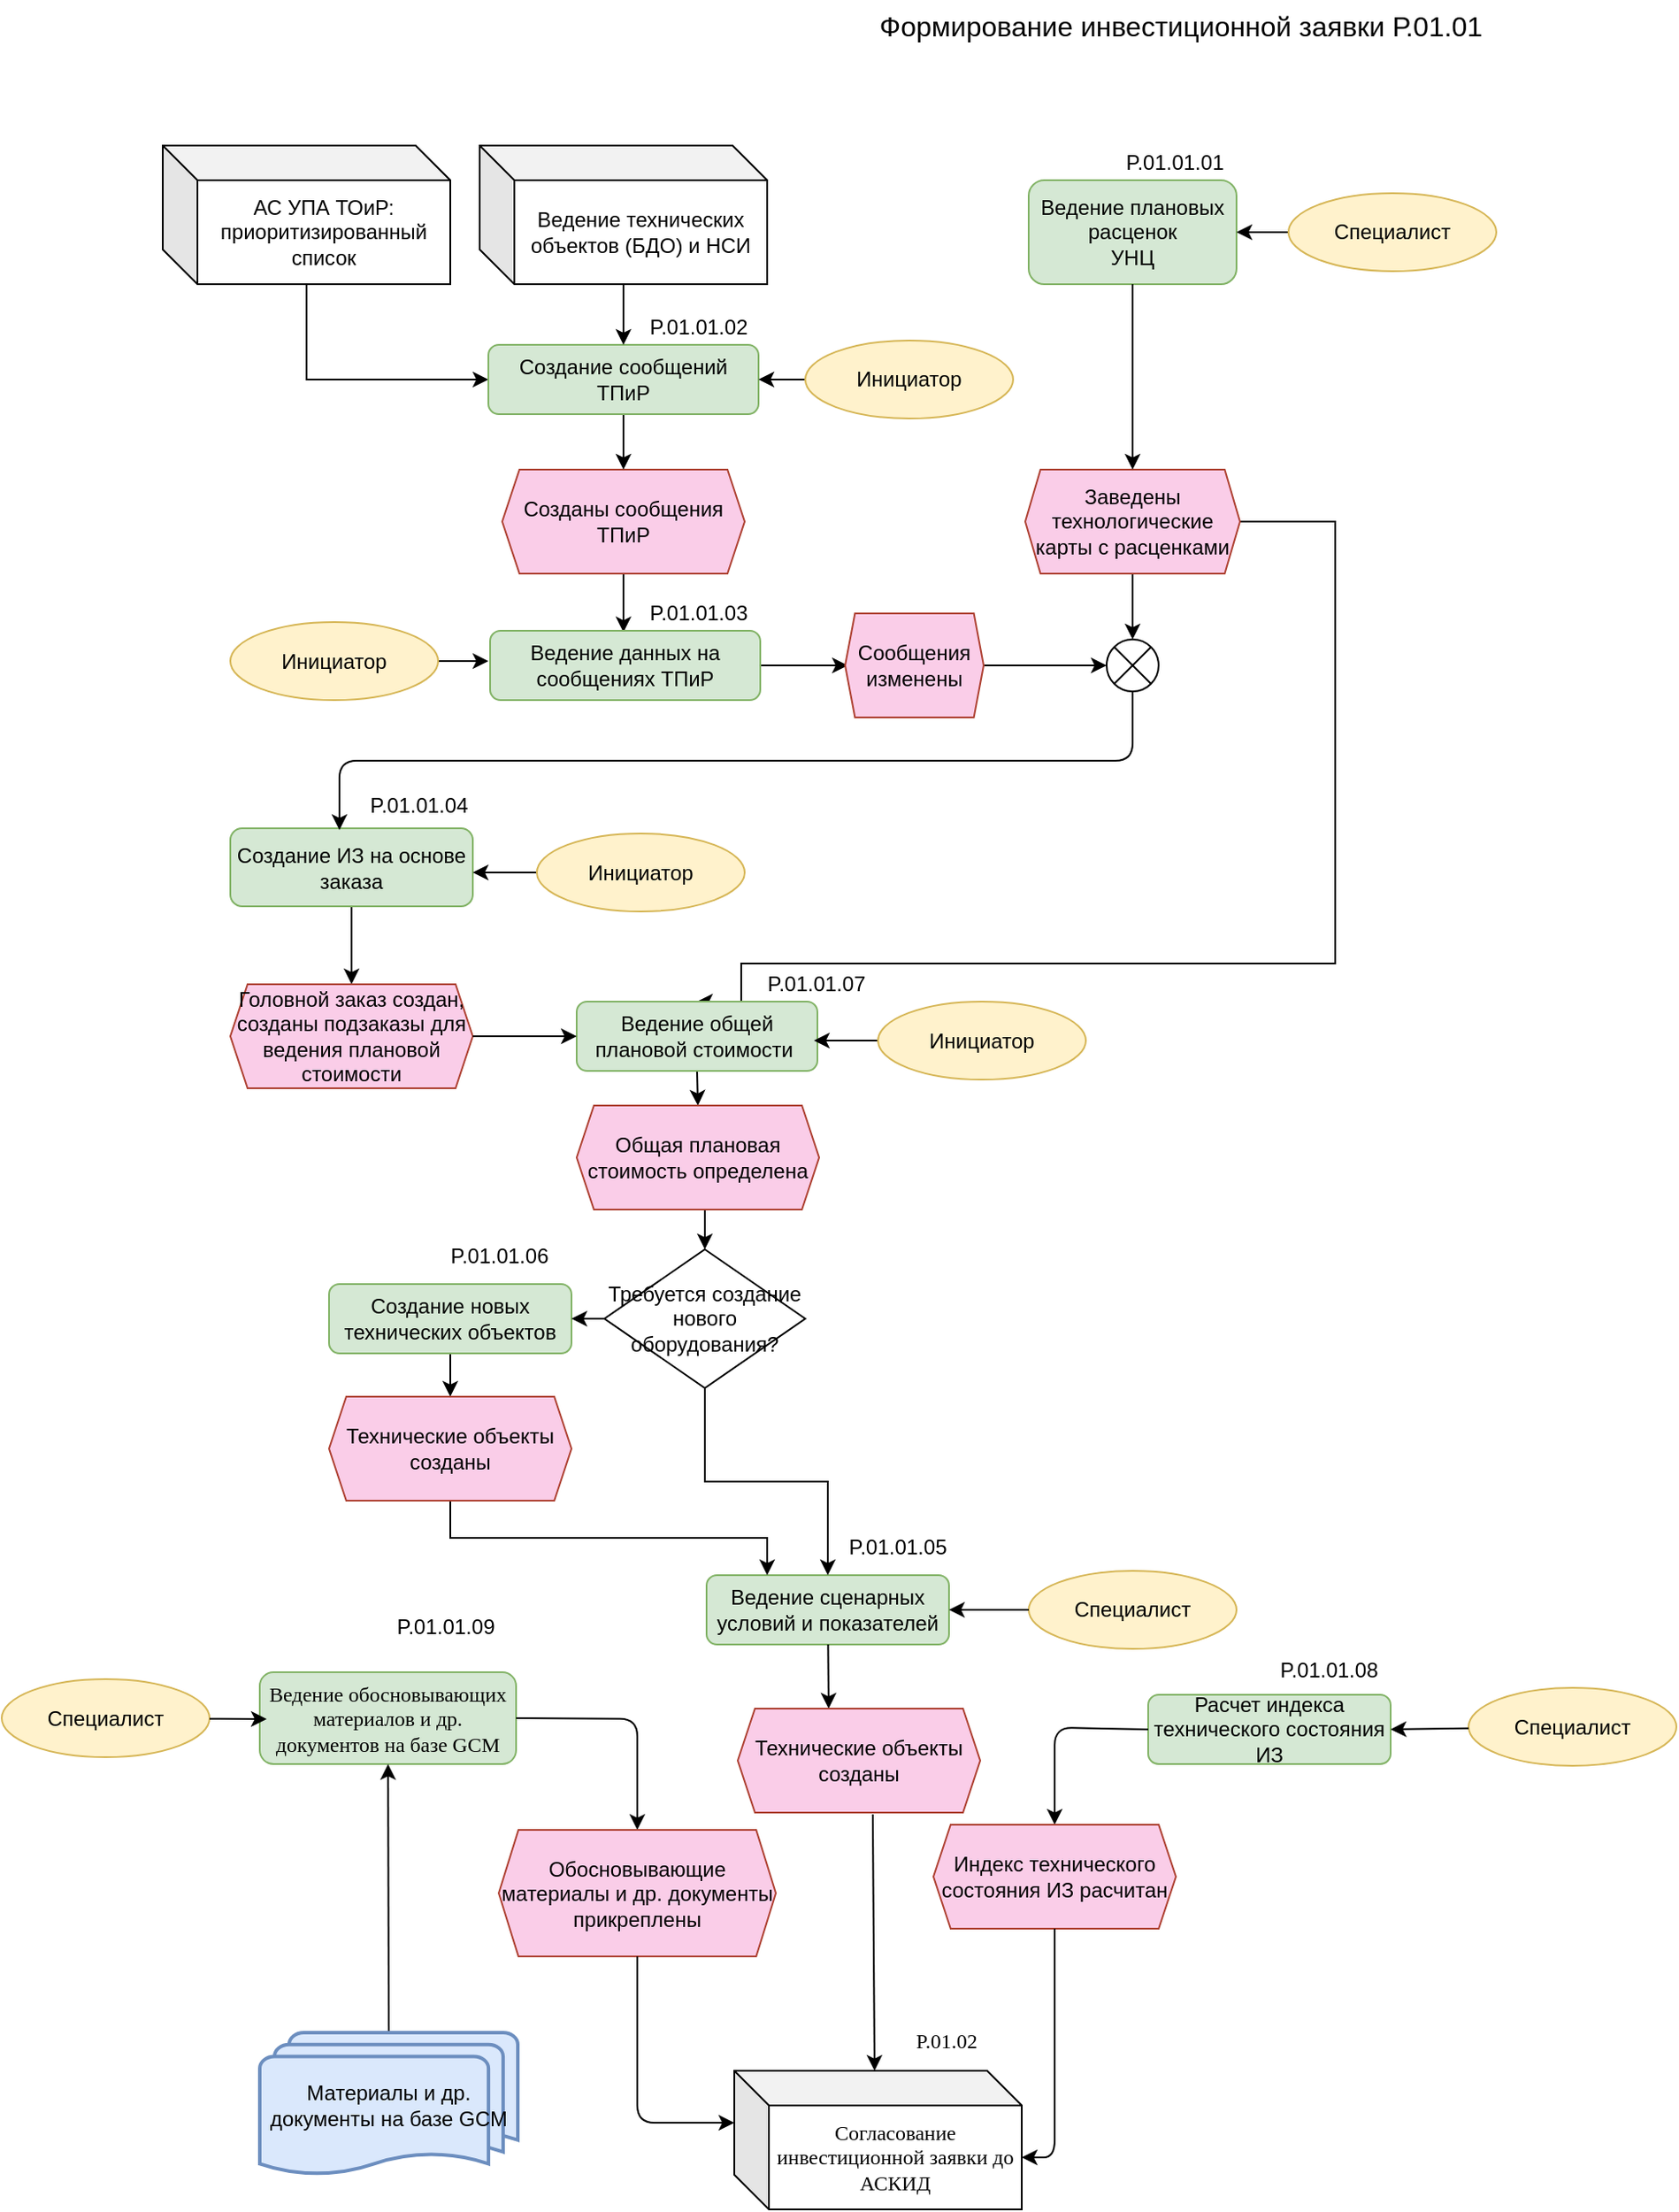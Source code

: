 <mxfile version="13.6.6" type="github" pages="7">
  <diagram id="C5RBs43oDa-KdzZeNtuy" name="Page-1 (Done)">
    <mxGraphModel dx="1881" dy="585" grid="0" gridSize="10" guides="1" tooltips="1" connect="1" arrows="1" fold="1" page="1" pageScale="1" pageWidth="827" pageHeight="1169" math="0" shadow="0">
      <root>
        <mxCell id="WIyWlLk6GJQsqaUBKTNV-0" />
        <mxCell id="WIyWlLk6GJQsqaUBKTNV-1" parent="WIyWlLk6GJQsqaUBKTNV-0" />
        <mxCell id="c_pC5c1BMB6gCE4JTv8L-39" style="edgeStyle=orthogonalEdgeStyle;rounded=0;orthogonalLoop=1;jettySize=auto;html=1;" parent="WIyWlLk6GJQsqaUBKTNV-1" source="WIyWlLk6GJQsqaUBKTNV-7" target="c_pC5c1BMB6gCE4JTv8L-38" edge="1">
          <mxGeometry relative="1" as="geometry" />
        </mxCell>
        <mxCell id="WIyWlLk6GJQsqaUBKTNV-7" value="Создание ИЗ на основе заказа" style="rounded=1;whiteSpace=wrap;html=1;fontSize=12;glass=0;strokeWidth=1;shadow=0;fillColor=#d5e8d4;strokeColor=#82b366;" parent="WIyWlLk6GJQsqaUBKTNV-1" vertex="1">
          <mxGeometry x="73" y="488" width="140" height="45" as="geometry" />
        </mxCell>
        <mxCell id="ZHzvoA355msmICCRQiXV-10" style="edgeStyle=orthogonalEdgeStyle;rounded=0;orthogonalLoop=1;jettySize=auto;html=1;" parent="WIyWlLk6GJQsqaUBKTNV-1" source="c_pC5c1BMB6gCE4JTv8L-0" edge="1">
          <mxGeometry relative="1" as="geometry">
            <mxPoint x="300.0" y="374.882" as="targetPoint" />
          </mxGeometry>
        </mxCell>
        <mxCell id="c_pC5c1BMB6gCE4JTv8L-0" value="Созданы сообщения ТПиР" style="shape=hexagon;perimeter=hexagonPerimeter2;whiteSpace=wrap;html=1;size=0.071;strokeColor=#ae4132;fillColor=#FACDE8;" parent="WIyWlLk6GJQsqaUBKTNV-1" vertex="1">
          <mxGeometry x="230" y="281" width="140" height="60" as="geometry" />
        </mxCell>
        <mxCell id="c_pC5c1BMB6gCE4JTv8L-8" value="" style="shape=sumEllipse;perimeter=ellipsePerimeter;whiteSpace=wrap;html=1;backgroundOutline=1;" parent="WIyWlLk6GJQsqaUBKTNV-1" vertex="1">
          <mxGeometry x="579" y="379" width="30" height="30" as="geometry" />
        </mxCell>
        <mxCell id="c_pC5c1BMB6gCE4JTv8L-16" value="Ведение плановых расценок&lt;br&gt;УНЦ" style="rounded=1;whiteSpace=wrap;html=1;fillColor=#d5e8d4;strokeColor=#82b366;" parent="WIyWlLk6GJQsqaUBKTNV-1" vertex="1">
          <mxGeometry x="534" y="114" width="120" height="60" as="geometry" />
        </mxCell>
        <mxCell id="ZHzvoA355msmICCRQiXV-15" style="edgeStyle=orthogonalEdgeStyle;rounded=0;orthogonalLoop=1;jettySize=auto;html=1;entryX=0.5;entryY=0;entryDx=0;entryDy=0;" parent="WIyWlLk6GJQsqaUBKTNV-1" source="c_pC5c1BMB6gCE4JTv8L-32" target="c_pC5c1BMB6gCE4JTv8L-8" edge="1">
          <mxGeometry relative="1" as="geometry" />
        </mxCell>
        <mxCell id="KrrMwuWqhKUmEiuDbbGa-9" style="edgeStyle=orthogonalEdgeStyle;rounded=0;orthogonalLoop=1;jettySize=auto;html=1;entryX=0.5;entryY=0;entryDx=0;entryDy=0;" parent="WIyWlLk6GJQsqaUBKTNV-1" source="c_pC5c1BMB6gCE4JTv8L-32" target="c_pC5c1BMB6gCE4JTv8L-42" edge="1">
          <mxGeometry relative="1" as="geometry">
            <mxPoint x="734" y="496" as="targetPoint" />
            <Array as="points">
              <mxPoint x="711" y="311" />
              <mxPoint x="711" y="566" />
              <mxPoint x="368" y="566" />
            </Array>
          </mxGeometry>
        </mxCell>
        <mxCell id="c_pC5c1BMB6gCE4JTv8L-32" value="Заведены технологические карты с расценками" style="shape=hexagon;perimeter=hexagonPerimeter2;whiteSpace=wrap;html=1;size=0.071;strokeColor=#ae4132;fillColor=#FACDE8;" parent="WIyWlLk6GJQsqaUBKTNV-1" vertex="1">
          <mxGeometry x="532" y="281" width="124" height="60" as="geometry" />
        </mxCell>
        <mxCell id="c_pC5c1BMB6gCE4JTv8L-33" style="edgeStyle=orthogonalEdgeStyle;rounded=0;orthogonalLoop=1;jettySize=auto;html=1;entryX=0.5;entryY=0;entryDx=0;entryDy=0;" parent="WIyWlLk6GJQsqaUBKTNV-1" source="c_pC5c1BMB6gCE4JTv8L-16" target="c_pC5c1BMB6gCE4JTv8L-32" edge="1">
          <mxGeometry relative="1" as="geometry">
            <mxPoint x="757" y="123" as="sourcePoint" />
            <mxPoint x="502" y="193" as="targetPoint" />
          </mxGeometry>
        </mxCell>
        <mxCell id="c_pC5c1BMB6gCE4JTv8L-38" value="Головной заказ создан, созданы подзаказы для ведения плановой стоимости" style="shape=hexagon;perimeter=hexagonPerimeter2;whiteSpace=wrap;html=1;size=0.071;strokeColor=#ae4132;fillColor=#FACDE8;" parent="WIyWlLk6GJQsqaUBKTNV-1" vertex="1">
          <mxGeometry x="73" y="578" width="140" height="60" as="geometry" />
        </mxCell>
        <mxCell id="c_pC5c1BMB6gCE4JTv8L-43" value="Расчет индекса технического состояния ИЗ" style="rounded=1;whiteSpace=wrap;html=1;fontSize=12;glass=0;strokeWidth=1;shadow=0;fillColor=#d5e8d4;strokeColor=#82b366;" parent="WIyWlLk6GJQsqaUBKTNV-1" vertex="1">
          <mxGeometry x="603" y="988" width="140" height="40" as="geometry" />
        </mxCell>
        <mxCell id="RBD4TrE846BEy6D8oZNa-5" style="edgeStyle=orthogonalEdgeStyle;rounded=0;orthogonalLoop=1;jettySize=auto;html=1;exitX=0.5;exitY=1;exitDx=0;exitDy=0;entryX=0.5;entryY=0;entryDx=0;entryDy=0;" parent="WIyWlLk6GJQsqaUBKTNV-1" source="c_pC5c1BMB6gCE4JTv8L-42" target="RBD4TrE846BEy6D8oZNa-1" edge="1">
          <mxGeometry relative="1" as="geometry" />
        </mxCell>
        <mxCell id="c_pC5c1BMB6gCE4JTv8L-42" value="Ведение общей плановой стоимости&amp;nbsp;" style="rounded=1;whiteSpace=wrap;html=1;fontSize=12;glass=0;strokeWidth=1;shadow=0;fillColor=#d5e8d4;strokeColor=#82b366;" parent="WIyWlLk6GJQsqaUBKTNV-1" vertex="1">
          <mxGeometry x="273" y="588" width="139" height="40" as="geometry" />
        </mxCell>
        <mxCell id="c_pC5c1BMB6gCE4JTv8L-46" style="edgeStyle=orthogonalEdgeStyle;rounded=0;orthogonalLoop=1;jettySize=auto;html=1;" parent="WIyWlLk6GJQsqaUBKTNV-1" source="c_pC5c1BMB6gCE4JTv8L-38" target="c_pC5c1BMB6gCE4JTv8L-42" edge="1">
          <mxGeometry relative="1" as="geometry">
            <mxPoint x="503" y="634.5" as="targetPoint" />
            <mxPoint x="393" y="634.5" as="sourcePoint" />
          </mxGeometry>
        </mxCell>
        <mxCell id="c_pC5c1BMB6gCE4JTv8L-53" value="P.01.01.04" style="text;html=1;strokeColor=none;fillColor=none;align=center;verticalAlign=middle;whiteSpace=wrap;rounded=0;" parent="WIyWlLk6GJQsqaUBKTNV-1" vertex="1">
          <mxGeometry x="147" y="465" width="70" height="20" as="geometry" />
        </mxCell>
        <mxCell id="c_pC5c1BMB6gCE4JTv8L-54" value="P.01.01.01" style="text;html=1;strokeColor=none;fillColor=none;align=center;verticalAlign=middle;whiteSpace=wrap;rounded=0;" parent="WIyWlLk6GJQsqaUBKTNV-1" vertex="1">
          <mxGeometry x="583" y="94" width="71" height="20" as="geometry" />
        </mxCell>
        <mxCell id="c_pC5c1BMB6gCE4JTv8L-55" value="P.01.01.02" style="text;html=1;strokeColor=none;fillColor=none;align=center;verticalAlign=middle;whiteSpace=wrap;rounded=0;" parent="WIyWlLk6GJQsqaUBKTNV-1" vertex="1">
          <mxGeometry x="308" y="189" width="71" height="20" as="geometry" />
        </mxCell>
        <mxCell id="c_pC5c1BMB6gCE4JTv8L-56" value="P.01.01.03" style="text;html=1;strokeColor=none;fillColor=none;align=center;verticalAlign=middle;whiteSpace=wrap;rounded=0;" parent="WIyWlLk6GJQsqaUBKTNV-1" vertex="1">
          <mxGeometry x="308" y="354" width="71" height="20" as="geometry" />
        </mxCell>
        <mxCell id="c_pC5c1BMB6gCE4JTv8L-57" value="P.01.01.05" style="text;html=1;strokeColor=none;fillColor=none;align=center;verticalAlign=middle;whiteSpace=wrap;rounded=0;" parent="WIyWlLk6GJQsqaUBKTNV-1" vertex="1">
          <mxGeometry x="423" y="893" width="71" height="20" as="geometry" />
        </mxCell>
        <mxCell id="c_pC5c1BMB6gCE4JTv8L-62" value="P.01.01.07" style="text;html=1;strokeColor=none;fillColor=none;align=center;verticalAlign=middle;whiteSpace=wrap;rounded=0;" parent="WIyWlLk6GJQsqaUBKTNV-1" vertex="1">
          <mxGeometry x="376" y="568" width="71" height="20" as="geometry" />
        </mxCell>
        <mxCell id="c_pC5c1BMB6gCE4JTv8L-74" value="P.01.01.08" style="text;html=1;strokeColor=none;fillColor=none;align=center;verticalAlign=middle;whiteSpace=wrap;rounded=0;" parent="WIyWlLk6GJQsqaUBKTNV-1" vertex="1">
          <mxGeometry x="672" y="964" width="71" height="20" as="geometry" />
        </mxCell>
        <mxCell id="c_pC5c1BMB6gCE4JTv8L-76" value="&lt;font style=&quot;font-size: 16px&quot;&gt;Формирование инвестиционной заявки Р.01.01&lt;/font&gt;" style="text;html=1;strokeColor=none;fillColor=none;align=center;verticalAlign=middle;whiteSpace=wrap;rounded=0;" parent="WIyWlLk6GJQsqaUBKTNV-1" vertex="1">
          <mxGeometry x="440" y="10" width="364" height="30" as="geometry" />
        </mxCell>
        <mxCell id="ZHzvoA355msmICCRQiXV-4" style="edgeStyle=orthogonalEdgeStyle;rounded=0;orthogonalLoop=1;jettySize=auto;html=1;entryX=0;entryY=0.5;entryDx=0;entryDy=0;" parent="WIyWlLk6GJQsqaUBKTNV-1" source="ZHzvoA355msmICCRQiXV-0" target="ZHzvoA355msmICCRQiXV-3" edge="1">
          <mxGeometry relative="1" as="geometry">
            <Array as="points">
              <mxPoint x="117" y="229" />
            </Array>
          </mxGeometry>
        </mxCell>
        <mxCell id="ZHzvoA355msmICCRQiXV-0" value="АС УПА ТОиР: приоритизированный список" style="shape=cube;whiteSpace=wrap;html=1;boundedLbl=1;backgroundOutline=1;darkOpacity=0.05;darkOpacity2=0.1;" parent="WIyWlLk6GJQsqaUBKTNV-1" vertex="1">
          <mxGeometry x="34" y="94" width="166" height="80" as="geometry" />
        </mxCell>
        <mxCell id="ZHzvoA355msmICCRQiXV-8" style="edgeStyle=orthogonalEdgeStyle;rounded=0;orthogonalLoop=1;jettySize=auto;html=1;entryX=0.5;entryY=0;entryDx=0;entryDy=0;" parent="WIyWlLk6GJQsqaUBKTNV-1" source="ZHzvoA355msmICCRQiXV-3" target="c_pC5c1BMB6gCE4JTv8L-0" edge="1">
          <mxGeometry relative="1" as="geometry" />
        </mxCell>
        <mxCell id="ZHzvoA355msmICCRQiXV-3" value="Создание сообщений ТПиР" style="rounded=1;whiteSpace=wrap;html=1;fontSize=12;glass=0;strokeWidth=1;shadow=0;fillColor=#d5e8d4;strokeColor=#82b366;" parent="WIyWlLk6GJQsqaUBKTNV-1" vertex="1">
          <mxGeometry x="222" y="209" width="156" height="40" as="geometry" />
        </mxCell>
        <mxCell id="ZHzvoA355msmICCRQiXV-7" style="edgeStyle=orthogonalEdgeStyle;rounded=0;orthogonalLoop=1;jettySize=auto;html=1;entryX=0.5;entryY=0;entryDx=0;entryDy=0;" parent="WIyWlLk6GJQsqaUBKTNV-1" source="ZHzvoA355msmICCRQiXV-6" target="ZHzvoA355msmICCRQiXV-3" edge="1">
          <mxGeometry relative="1" as="geometry" />
        </mxCell>
        <mxCell id="ZHzvoA355msmICCRQiXV-6" value="Ведение технических объектов (БДО) и НСИ" style="shape=cube;whiteSpace=wrap;html=1;boundedLbl=1;backgroundOutline=1;darkOpacity=0.05;darkOpacity2=0.1;" parent="WIyWlLk6GJQsqaUBKTNV-1" vertex="1">
          <mxGeometry x="217" y="94" width="166" height="80" as="geometry" />
        </mxCell>
        <mxCell id="ZHzvoA355msmICCRQiXV-12" style="edgeStyle=orthogonalEdgeStyle;rounded=0;orthogonalLoop=1;jettySize=auto;html=1;" parent="WIyWlLk6GJQsqaUBKTNV-1" source="ZHzvoA355msmICCRQiXV-11" edge="1">
          <mxGeometry relative="1" as="geometry">
            <mxPoint x="429.529" y="394" as="targetPoint" />
          </mxGeometry>
        </mxCell>
        <mxCell id="ZHzvoA355msmICCRQiXV-11" value="Ведение данных на сообщениях ТПиР" style="rounded=1;whiteSpace=wrap;html=1;fontSize=12;glass=0;strokeWidth=1;shadow=0;fillColor=#d5e8d4;strokeColor=#82b366;" parent="WIyWlLk6GJQsqaUBKTNV-1" vertex="1">
          <mxGeometry x="223" y="374" width="156" height="40" as="geometry" />
        </mxCell>
        <mxCell id="ZHzvoA355msmICCRQiXV-16" style="edgeStyle=orthogonalEdgeStyle;rounded=0;orthogonalLoop=1;jettySize=auto;html=1;entryX=0;entryY=0.5;entryDx=0;entryDy=0;exitX=1;exitY=0.5;exitDx=0;exitDy=0;" parent="WIyWlLk6GJQsqaUBKTNV-1" source="ZHzvoA355msmICCRQiXV-13" target="c_pC5c1BMB6gCE4JTv8L-8" edge="1">
          <mxGeometry relative="1" as="geometry">
            <mxPoint x="521" y="394" as="sourcePoint" />
            <Array as="points">
              <mxPoint x="540" y="394" />
              <mxPoint x="540" y="394" />
            </Array>
          </mxGeometry>
        </mxCell>
        <mxCell id="ZHzvoA355msmICCRQiXV-13" value="Сообщения изменены" style="shape=hexagon;perimeter=hexagonPerimeter2;whiteSpace=wrap;html=1;size=0.071;strokeColor=#ae4132;fillColor=#FACDE8;" parent="WIyWlLk6GJQsqaUBKTNV-1" vertex="1">
          <mxGeometry x="428" y="364" width="80" height="60" as="geometry" />
        </mxCell>
        <mxCell id="ZHzvoA355msmICCRQiXV-17" style="edgeStyle=orthogonalEdgeStyle;rounded=0;orthogonalLoop=1;jettySize=auto;html=1;entryX=0;entryY=0.5;entryDx=0;entryDy=0;" parent="WIyWlLk6GJQsqaUBKTNV-1" source="ZHzvoA355msmICCRQiXV-18" edge="1">
          <mxGeometry relative="1" as="geometry">
            <Array as="points">
              <mxPoint x="151" y="391.5" />
            </Array>
            <mxPoint x="222" y="391.5" as="targetPoint" />
          </mxGeometry>
        </mxCell>
        <mxCell id="ZHzvoA355msmICCRQiXV-18" value="Инициатор" style="ellipse;whiteSpace=wrap;html=1;fillColor=#fff2cc;strokeColor=#d6b656;" parent="WIyWlLk6GJQsqaUBKTNV-1" vertex="1">
          <mxGeometry x="73" y="369" width="120" height="45" as="geometry" />
        </mxCell>
        <mxCell id="ZHzvoA355msmICCRQiXV-21" style="edgeStyle=orthogonalEdgeStyle;rounded=0;orthogonalLoop=1;jettySize=auto;html=1;entryX=1;entryY=0.5;entryDx=0;entryDy=0;" parent="WIyWlLk6GJQsqaUBKTNV-1" source="ZHzvoA355msmICCRQiXV-20" target="ZHzvoA355msmICCRQiXV-3" edge="1">
          <mxGeometry relative="1" as="geometry" />
        </mxCell>
        <mxCell id="ZHzvoA355msmICCRQiXV-20" value="Инициатор" style="ellipse;whiteSpace=wrap;html=1;fillColor=#fff2cc;strokeColor=#d6b656;" parent="WIyWlLk6GJQsqaUBKTNV-1" vertex="1">
          <mxGeometry x="405" y="206.5" width="120" height="45" as="geometry" />
        </mxCell>
        <mxCell id="ZHzvoA355msmICCRQiXV-23" style="edgeStyle=orthogonalEdgeStyle;rounded=0;orthogonalLoop=1;jettySize=auto;html=1;entryX=1;entryY=0.5;entryDx=0;entryDy=0;" parent="WIyWlLk6GJQsqaUBKTNV-1" source="ZHzvoA355msmICCRQiXV-22" target="c_pC5c1BMB6gCE4JTv8L-16" edge="1">
          <mxGeometry relative="1" as="geometry" />
        </mxCell>
        <mxCell id="ZHzvoA355msmICCRQiXV-22" value="Специалист" style="ellipse;whiteSpace=wrap;html=1;fillColor=#fff2cc;strokeColor=#d6b656;" parent="WIyWlLk6GJQsqaUBKTNV-1" vertex="1">
          <mxGeometry x="684" y="121.5" width="120" height="45" as="geometry" />
        </mxCell>
        <mxCell id="KrrMwuWqhKUmEiuDbbGa-4" value="Ведение сценарных условий и показателей" style="rounded=1;whiteSpace=wrap;html=1;fontSize=12;glass=0;strokeWidth=1;shadow=0;fillColor=#d5e8d4;strokeColor=#82b366;" parent="WIyWlLk6GJQsqaUBKTNV-1" vertex="1">
          <mxGeometry x="348" y="919" width="140" height="40" as="geometry" />
        </mxCell>
        <mxCell id="KrrMwuWqhKUmEiuDbbGa-11" style="edgeStyle=orthogonalEdgeStyle;rounded=0;orthogonalLoop=1;jettySize=auto;html=1;entryX=1;entryY=0.5;entryDx=0;entryDy=0;" parent="WIyWlLk6GJQsqaUBKTNV-1" source="KrrMwuWqhKUmEiuDbbGa-6" edge="1">
          <mxGeometry relative="1" as="geometry">
            <mxPoint x="410" y="610.5" as="targetPoint" />
          </mxGeometry>
        </mxCell>
        <mxCell id="KrrMwuWqhKUmEiuDbbGa-6" value="Инициатор" style="ellipse;whiteSpace=wrap;html=1;fillColor=#fff2cc;strokeColor=#d6b656;" parent="WIyWlLk6GJQsqaUBKTNV-1" vertex="1">
          <mxGeometry x="447" y="588" width="120" height="45" as="geometry" />
        </mxCell>
        <mxCell id="RBD4TrE846BEy6D8oZNa-11" style="edgeStyle=orthogonalEdgeStyle;rounded=0;orthogonalLoop=1;jettySize=auto;html=1;exitX=0.5;exitY=1;exitDx=0;exitDy=0;entryX=0.5;entryY=0;entryDx=0;entryDy=0;" parent="WIyWlLk6GJQsqaUBKTNV-1" source="KrrMwuWqhKUmEiuDbbGa-13" target="RBD4TrE846BEy6D8oZNa-7" edge="1">
          <mxGeometry relative="1" as="geometry" />
        </mxCell>
        <mxCell id="KrrMwuWqhKUmEiuDbbGa-13" value="Создание новых технических объектов" style="rounded=1;whiteSpace=wrap;html=1;fontSize=12;glass=0;strokeWidth=1;shadow=0;fillColor=#d5e8d4;strokeColor=#82b366;" parent="WIyWlLk6GJQsqaUBKTNV-1" vertex="1">
          <mxGeometry x="130" y="751" width="140" height="40" as="geometry" />
        </mxCell>
        <mxCell id="UifbFWHWKCnpqta1OFgQ-0" value="P.01.01.06" style="text;html=1;strokeColor=none;fillColor=none;align=center;verticalAlign=middle;whiteSpace=wrap;rounded=0;" parent="WIyWlLk6GJQsqaUBKTNV-1" vertex="1">
          <mxGeometry x="193" y="725" width="71" height="20" as="geometry" />
        </mxCell>
        <mxCell id="UifbFWHWKCnpqta1OFgQ-3" value="&lt;font style=&quot;font-size: 12px&quot;&gt;&lt;span style=&quot;font-family: &amp;#34;times new roman&amp;#34; , serif&quot;&gt;Ведение обосновывающих&lt;br/&gt;материалов и др. документов на базе &lt;/span&gt;&lt;span lang=&quot;EN-US&quot; style=&quot;font-family: &amp;#34;times new roman&amp;#34; , serif&quot;&gt;GCM&lt;/span&gt;&lt;/font&gt;" style="rounded=1;whiteSpace=wrap;html=1;fontSize=12;glass=0;strokeWidth=1;shadow=0;fillColor=#d5e8d4;strokeColor=#82b366;" parent="WIyWlLk6GJQsqaUBKTNV-1" vertex="1">
          <mxGeometry x="90" y="975" width="148" height="53" as="geometry" />
        </mxCell>
        <mxCell id="UifbFWHWKCnpqta1OFgQ-4" value="P.01.01.09" style="text;html=1;strokeColor=none;fillColor=none;align=center;verticalAlign=middle;whiteSpace=wrap;rounded=0;" parent="WIyWlLk6GJQsqaUBKTNV-1" vertex="1">
          <mxGeometry x="162" y="939" width="71" height="20" as="geometry" />
        </mxCell>
        <mxCell id="RBD4TrE846BEy6D8oZNa-6" style="edgeStyle=orthogonalEdgeStyle;rounded=0;orthogonalLoop=1;jettySize=auto;html=1;exitX=0;exitY=0.5;exitDx=0;exitDy=0;entryX=1;entryY=0.5;entryDx=0;entryDy=0;" parent="WIyWlLk6GJQsqaUBKTNV-1" source="RBD4TrE846BEy6D8oZNa-0" target="KrrMwuWqhKUmEiuDbbGa-13" edge="1">
          <mxGeometry relative="1" as="geometry" />
        </mxCell>
        <mxCell id="RBD4TrE846BEy6D8oZNa-16" style="edgeStyle=orthogonalEdgeStyle;rounded=0;orthogonalLoop=1;jettySize=auto;html=1;exitX=0.5;exitY=1;exitDx=0;exitDy=0;entryX=0.5;entryY=0;entryDx=0;entryDy=0;" parent="WIyWlLk6GJQsqaUBKTNV-1" source="RBD4TrE846BEy6D8oZNa-0" target="KrrMwuWqhKUmEiuDbbGa-4" edge="1">
          <mxGeometry relative="1" as="geometry" />
        </mxCell>
        <mxCell id="RBD4TrE846BEy6D8oZNa-0" value="Требуется создание нового оборудования?" style="rhombus;whiteSpace=wrap;html=1;" parent="WIyWlLk6GJQsqaUBKTNV-1" vertex="1">
          <mxGeometry x="289" y="731" width="116" height="80" as="geometry" />
        </mxCell>
        <mxCell id="VsEbySm1sSZCZi7b0_Ue-0" style="edgeStyle=orthogonalEdgeStyle;rounded=0;orthogonalLoop=1;jettySize=auto;html=1;exitX=0.5;exitY=1;exitDx=0;exitDy=0;entryX=0.5;entryY=0;entryDx=0;entryDy=0;" parent="WIyWlLk6GJQsqaUBKTNV-1" source="RBD4TrE846BEy6D8oZNa-1" target="RBD4TrE846BEy6D8oZNa-0" edge="1">
          <mxGeometry relative="1" as="geometry" />
        </mxCell>
        <mxCell id="RBD4TrE846BEy6D8oZNa-1" value="Общая плановая стоимость определена" style="shape=hexagon;perimeter=hexagonPerimeter2;whiteSpace=wrap;html=1;size=0.071;strokeColor=#ae4132;fillColor=#FACDE8;" parent="WIyWlLk6GJQsqaUBKTNV-1" vertex="1">
          <mxGeometry x="273" y="648" width="140" height="60" as="geometry" />
        </mxCell>
        <mxCell id="RBD4TrE846BEy6D8oZNa-17" style="edgeStyle=orthogonalEdgeStyle;rounded=0;orthogonalLoop=1;jettySize=auto;html=1;exitX=0.5;exitY=1;exitDx=0;exitDy=0;entryX=0.25;entryY=0;entryDx=0;entryDy=0;" parent="WIyWlLk6GJQsqaUBKTNV-1" source="RBD4TrE846BEy6D8oZNa-7" target="KrrMwuWqhKUmEiuDbbGa-4" edge="1">
          <mxGeometry relative="1" as="geometry" />
        </mxCell>
        <mxCell id="RBD4TrE846BEy6D8oZNa-7" value="Технические объекты созданы" style="shape=hexagon;perimeter=hexagonPerimeter2;whiteSpace=wrap;html=1;size=0.071;strokeColor=#ae4132;fillColor=#FACDE8;" parent="WIyWlLk6GJQsqaUBKTNV-1" vertex="1">
          <mxGeometry x="130" y="816" width="140" height="60" as="geometry" />
        </mxCell>
        <mxCell id="VsEbySm1sSZCZi7b0_Ue-1" style="edgeStyle=orthogonalEdgeStyle;rounded=0;orthogonalLoop=1;jettySize=auto;html=1;entryX=1;entryY=0.5;entryDx=0;entryDy=0;" parent="WIyWlLk6GJQsqaUBKTNV-1" source="VsEbySm1sSZCZi7b0_Ue-2" edge="1">
          <mxGeometry relative="1" as="geometry">
            <mxPoint x="213" y="513.5" as="targetPoint" />
          </mxGeometry>
        </mxCell>
        <mxCell id="VsEbySm1sSZCZi7b0_Ue-2" value="Инициатор" style="ellipse;whiteSpace=wrap;html=1;fillColor=#fff2cc;strokeColor=#d6b656;" parent="WIyWlLk6GJQsqaUBKTNV-1" vertex="1">
          <mxGeometry x="250" y="491" width="120" height="45" as="geometry" />
        </mxCell>
        <mxCell id="s8GqCYjSKLK5IoYDf4VW-6" value="" style="endArrow=classic;html=1;exitX=0.5;exitY=0;exitDx=0;exitDy=0;exitPerimeter=0;" edge="1" parent="WIyWlLk6GJQsqaUBKTNV-1" source="xVWU3qVhVK72iYCoGmAy-0" target="UifbFWHWKCnpqta1OFgQ-3">
          <mxGeometry width="50" height="50" relative="1" as="geometry">
            <mxPoint x="163.943" y="1172.466" as="sourcePoint" />
            <mxPoint x="437" y="1070" as="targetPoint" />
          </mxGeometry>
        </mxCell>
        <mxCell id="uCG1Ro20KsIEoRLT_VfN-0" value="&lt;span style=&quot;font-family: &amp;#34;times new roman&amp;#34; , serif&quot;&gt;&lt;font style=&quot;font-size: 12px&quot;&gt;Согласование инвестиционной заявки до АСКИД&lt;/font&gt;&lt;/span&gt;" style="shape=cube;whiteSpace=wrap;html=1;boundedLbl=1;backgroundOutline=1;darkOpacity=0.05;darkOpacity2=0.1;" vertex="1" parent="WIyWlLk6GJQsqaUBKTNV-1">
          <mxGeometry x="364" y="1205" width="166" height="80" as="geometry" />
        </mxCell>
        <mxCell id="uCG1Ro20KsIEoRLT_VfN-1" value="" style="endArrow=classic;html=1;entryX=0.375;entryY=0;entryDx=0;entryDy=0;" edge="1" parent="WIyWlLk6GJQsqaUBKTNV-1" source="KrrMwuWqhKUmEiuDbbGa-4" target="554fgYSlWopm2N4RrLIp-3">
          <mxGeometry width="50" height="50" relative="1" as="geometry">
            <mxPoint x="387" y="1096" as="sourcePoint" />
            <mxPoint x="418" y="984" as="targetPoint" />
          </mxGeometry>
        </mxCell>
        <mxCell id="uCG1Ro20KsIEoRLT_VfN-2" value="" style="endArrow=classic;html=1;exitX=0;exitY=0.5;exitDx=0;exitDy=0;entryX=0.5;entryY=0;entryDx=0;entryDy=0;" edge="1" parent="WIyWlLk6GJQsqaUBKTNV-1" source="c_pC5c1BMB6gCE4JTv8L-43" target="554fgYSlWopm2N4RrLIp-1">
          <mxGeometry width="50" height="50" relative="1" as="geometry">
            <mxPoint x="387" y="1096" as="sourcePoint" />
            <mxPoint x="449" y="1023" as="targetPoint" />
            <Array as="points">
              <mxPoint x="549" y="1007" />
            </Array>
          </mxGeometry>
        </mxCell>
        <mxCell id="uCG1Ro20KsIEoRLT_VfN-3" value="" style="endArrow=classic;html=1;exitX=1;exitY=0.5;exitDx=0;exitDy=0;" edge="1" parent="WIyWlLk6GJQsqaUBKTNV-1" source="UifbFWHWKCnpqta1OFgQ-3" target="554fgYSlWopm2N4RrLIp-0">
          <mxGeometry width="50" height="50" relative="1" as="geometry">
            <mxPoint x="387" y="1096" as="sourcePoint" />
            <mxPoint x="308" y="1020" as="targetPoint" />
            <Array as="points">
              <mxPoint x="308" y="1002" />
            </Array>
          </mxGeometry>
        </mxCell>
        <mxCell id="554fgYSlWopm2N4RrLIp-0" value="Обосновывающие материалы и др. документы прикреплены" style="shape=hexagon;perimeter=hexagonPerimeter2;whiteSpace=wrap;html=1;size=0.071;strokeColor=#ae4132;fillColor=#FACDE8;" vertex="1" parent="WIyWlLk6GJQsqaUBKTNV-1">
          <mxGeometry x="228" y="1066" width="160" height="73" as="geometry" />
        </mxCell>
        <mxCell id="554fgYSlWopm2N4RrLIp-1" value="Индекс технического состояния ИЗ расчитан" style="shape=hexagon;perimeter=hexagonPerimeter2;whiteSpace=wrap;html=1;size=0.071;strokeColor=#ae4132;fillColor=#FACDE8;" vertex="1" parent="WIyWlLk6GJQsqaUBKTNV-1">
          <mxGeometry x="479" y="1063" width="140" height="60" as="geometry" />
        </mxCell>
        <mxCell id="554fgYSlWopm2N4RrLIp-3" value="Технические объекты созданы" style="shape=hexagon;perimeter=hexagonPerimeter2;whiteSpace=wrap;html=1;size=0.071;strokeColor=#ae4132;fillColor=#FACDE8;" vertex="1" parent="WIyWlLk6GJQsqaUBKTNV-1">
          <mxGeometry x="366" y="996" width="140" height="60" as="geometry" />
        </mxCell>
        <mxCell id="554fgYSlWopm2N4RrLIp-4" value="" style="endArrow=classic;html=1;entryX=0.488;entryY=0;entryDx=0;entryDy=0;entryPerimeter=0;exitX=0.557;exitY=1.017;exitDx=0;exitDy=0;exitPerimeter=0;" edge="1" parent="WIyWlLk6GJQsqaUBKTNV-1" source="554fgYSlWopm2N4RrLIp-3" target="uCG1Ro20KsIEoRLT_VfN-0">
          <mxGeometry width="50" height="50" relative="1" as="geometry">
            <mxPoint x="387" y="1175" as="sourcePoint" />
            <mxPoint x="437" y="1125" as="targetPoint" />
          </mxGeometry>
        </mxCell>
        <mxCell id="554fgYSlWopm2N4RrLIp-5" value="" style="endArrow=classic;html=1;entryX=0;entryY=0;entryDx=166;entryDy=50;entryPerimeter=0;" edge="1" parent="WIyWlLk6GJQsqaUBKTNV-1" source="554fgYSlWopm2N4RrLIp-1" target="uCG1Ro20KsIEoRLT_VfN-0">
          <mxGeometry width="50" height="50" relative="1" as="geometry">
            <mxPoint x="387" y="1175" as="sourcePoint" />
            <mxPoint x="437" y="1125" as="targetPoint" />
            <Array as="points">
              <mxPoint x="549" y="1255" />
            </Array>
          </mxGeometry>
        </mxCell>
        <mxCell id="554fgYSlWopm2N4RrLIp-6" value="" style="endArrow=classic;html=1;exitX=0.5;exitY=1;exitDx=0;exitDy=0;entryX=0;entryY=0;entryDx=0;entryDy=30;entryPerimeter=0;" edge="1" parent="WIyWlLk6GJQsqaUBKTNV-1" source="554fgYSlWopm2N4RrLIp-0" target="uCG1Ro20KsIEoRLT_VfN-0">
          <mxGeometry width="50" height="50" relative="1" as="geometry">
            <mxPoint x="387" y="1175" as="sourcePoint" />
            <mxPoint x="437" y="1125" as="targetPoint" />
            <Array as="points">
              <mxPoint x="308" y="1235" />
            </Array>
          </mxGeometry>
        </mxCell>
        <mxCell id="j848m34oQJnxaAyS0ztU-0" value="&lt;span style=&quot;font-family: &amp;#34;times new roman&amp;#34; , serif&quot;&gt;&lt;font style=&quot;font-size: 12px&quot;&gt;P.01.02&lt;/font&gt;&lt;/span&gt;" style="text;whiteSpace=wrap;html=1;" vertex="1" parent="WIyWlLk6GJQsqaUBKTNV-1">
          <mxGeometry x="467" y="1174" width="67" height="29" as="geometry" />
        </mxCell>
        <mxCell id="j848m34oQJnxaAyS0ztU-1" value="" style="endArrow=classic;html=1;entryX=0.45;entryY=0.022;entryDx=0;entryDy=0;entryPerimeter=0;" edge="1" parent="WIyWlLk6GJQsqaUBKTNV-1" source="c_pC5c1BMB6gCE4JTv8L-8" target="WIyWlLk6GJQsqaUBKTNV-7">
          <mxGeometry width="50" height="50" relative="1" as="geometry">
            <mxPoint x="387" y="575" as="sourcePoint" />
            <mxPoint x="437" y="525" as="targetPoint" />
            <Array as="points">
              <mxPoint x="594" y="449" />
              <mxPoint x="136" y="449" />
            </Array>
          </mxGeometry>
        </mxCell>
        <mxCell id="nTxWUIFk0lwfX_BpnhmN-0" value="Специалист" style="ellipse;whiteSpace=wrap;html=1;fillColor=#fff2cc;strokeColor=#d6b656;" vertex="1" parent="WIyWlLk6GJQsqaUBKTNV-1">
          <mxGeometry x="788" y="984" width="120" height="45" as="geometry" />
        </mxCell>
        <mxCell id="nTxWUIFk0lwfX_BpnhmN-1" value="Специалист" style="ellipse;whiteSpace=wrap;html=1;fillColor=#fff2cc;strokeColor=#d6b656;" vertex="1" parent="WIyWlLk6GJQsqaUBKTNV-1">
          <mxGeometry x="-59" y="979" width="120" height="45" as="geometry" />
        </mxCell>
        <mxCell id="nTxWUIFk0lwfX_BpnhmN-2" value="Специалист" style="ellipse;whiteSpace=wrap;html=1;fillColor=#fff2cc;strokeColor=#d6b656;" vertex="1" parent="WIyWlLk6GJQsqaUBKTNV-1">
          <mxGeometry x="534" y="916.5" width="120" height="45" as="geometry" />
        </mxCell>
        <mxCell id="nTxWUIFk0lwfX_BpnhmN-3" value="" style="endArrow=classic;html=1;" edge="1" parent="WIyWlLk6GJQsqaUBKTNV-1" source="nTxWUIFk0lwfX_BpnhmN-1">
          <mxGeometry width="50" height="50" relative="1" as="geometry">
            <mxPoint x="387" y="1042" as="sourcePoint" />
            <mxPoint x="94" y="1002" as="targetPoint" />
          </mxGeometry>
        </mxCell>
        <mxCell id="nTxWUIFk0lwfX_BpnhmN-4" value="" style="endArrow=classic;html=1;entryX=1;entryY=0.5;entryDx=0;entryDy=0;" edge="1" parent="WIyWlLk6GJQsqaUBKTNV-1" source="nTxWUIFk0lwfX_BpnhmN-2" target="KrrMwuWqhKUmEiuDbbGa-4">
          <mxGeometry width="50" height="50" relative="1" as="geometry">
            <mxPoint x="387" y="1042" as="sourcePoint" />
            <mxPoint x="437" y="992" as="targetPoint" />
          </mxGeometry>
        </mxCell>
        <mxCell id="nTxWUIFk0lwfX_BpnhmN-6" value="" style="endArrow=classic;html=1;entryX=1;entryY=0.5;entryDx=0;entryDy=0;" edge="1" parent="WIyWlLk6GJQsqaUBKTNV-1" source="nTxWUIFk0lwfX_BpnhmN-0" target="c_pC5c1BMB6gCE4JTv8L-43">
          <mxGeometry width="50" height="50" relative="1" as="geometry">
            <mxPoint x="387" y="1042" as="sourcePoint" />
            <mxPoint x="437" y="992" as="targetPoint" />
          </mxGeometry>
        </mxCell>
        <mxCell id="xVWU3qVhVK72iYCoGmAy-0" value="Материалы и др. документы на базе&amp;nbsp;&lt;span lang=&quot;EN-US&quot;&gt;GCM&lt;/span&gt;" style="strokeWidth=2;html=1;shape=mxgraph.flowchart.multi-document;whiteSpace=wrap;fillColor=#dae8fc;strokeColor=#6c8ebf;" vertex="1" parent="WIyWlLk6GJQsqaUBKTNV-1">
          <mxGeometry x="90" y="1183" width="149" height="83" as="geometry" />
        </mxCell>
      </root>
    </mxGraphModel>
  </diagram>
  <diagram id="g-K1aQRJvWMKiFnrw95E" name="Page-2 (Done)">
    <mxGraphModel dx="1054" dy="585" grid="1" gridSize="10" guides="1" tooltips="1" connect="1" arrows="1" fold="1" page="1" pageScale="1" pageWidth="827" pageHeight="1169" math="0" shadow="0">
      <root>
        <mxCell id="uIY4lNAWo-kskuUKcdKT-0" />
        <mxCell id="uIY4lNAWo-kskuUKcdKT-1" parent="uIY4lNAWo-kskuUKcdKT-0" />
        <mxCell id="2fx5i3vzgXeuOOyfsUoW-0" style="edgeStyle=orthogonalEdgeStyle;rounded=0;orthogonalLoop=1;jettySize=auto;html=1;" parent="uIY4lNAWo-kskuUKcdKT-1" source="2fx5i3vzgXeuOOyfsUoW-1" target="2fx5i3vzgXeuOOyfsUoW-3" edge="1">
          <mxGeometry relative="1" as="geometry">
            <mxPoint x="344" y="380" as="targetPoint" />
          </mxGeometry>
        </mxCell>
        <mxCell id="2fx5i3vzgXeuOOyfsUoW-1" value="Согласование ИЗ" style="rounded=1;whiteSpace=wrap;html=1;fillColor=#d5e8d4;strokeColor=#82b366;" parent="uIY4lNAWo-kskuUKcdKT-1" vertex="1">
          <mxGeometry x="259" y="300" width="170" height="40" as="geometry" />
        </mxCell>
        <mxCell id="2fx5i3vzgXeuOOyfsUoW-2" style="edgeStyle=orthogonalEdgeStyle;rounded=0;orthogonalLoop=1;jettySize=auto;html=1;" parent="uIY4lNAWo-kskuUKcdKT-1" source="2fx5i3vzgXeuOOyfsUoW-3" target="qannbj6wSOCQxP0jTNL6-0" edge="1">
          <mxGeometry relative="1" as="geometry">
            <mxPoint x="344" y="570" as="targetPoint" />
          </mxGeometry>
        </mxCell>
        <mxCell id="J3HqutqDwcYl1ajq24ji-3" style="edgeStyle=orthogonalEdgeStyle;rounded=0;orthogonalLoop=1;jettySize=auto;html=1;exitX=1;exitY=0.5;exitDx=0;exitDy=0;entryX=1;entryY=1;entryDx=0;entryDy=0;" parent="uIY4lNAWo-kskuUKcdKT-1" source="2fx5i3vzgXeuOOyfsUoW-3" target="2fx5i3vzgXeuOOyfsUoW-4" edge="1">
          <mxGeometry relative="1" as="geometry">
            <Array as="points">
              <mxPoint x="429" y="420" />
              <mxPoint x="429" y="420" />
            </Array>
          </mxGeometry>
        </mxCell>
        <mxCell id="2fx5i3vzgXeuOOyfsUoW-3" value="Заявка согласована?&lt;br&gt;&amp;nbsp; &amp;nbsp; &amp;nbsp;&lt;br&gt;" style="rhombus;whiteSpace=wrap;html=1;" parent="uIY4lNAWo-kskuUKcdKT-1" vertex="1">
          <mxGeometry x="297" y="380" width="94" height="80" as="geometry" />
        </mxCell>
        <mxCell id="2fx5i3vzgXeuOOyfsUoW-4" value="Нет" style="text;html=1;strokeColor=none;fillColor=none;align=center;verticalAlign=middle;whiteSpace=wrap;rounded=0;" parent="uIY4lNAWo-kskuUKcdKT-1" vertex="1">
          <mxGeometry x="409" y="400" width="40" height="20" as="geometry" />
        </mxCell>
        <mxCell id="2fx5i3vzgXeuOOyfsUoW-5" value="Передача инвестиционной заявки в АСКИД" style="shape=cube;whiteSpace=wrap;html=1;boundedLbl=1;backgroundOutline=1;darkOpacity=0.05;darkOpacity2=0.1;" parent="uIY4lNAWo-kskuUKcdKT-1" vertex="1">
          <mxGeometry x="259" y="710" width="166" height="80" as="geometry" />
        </mxCell>
        <mxCell id="2fx5i3vzgXeuOOyfsUoW-6" value="Да" style="text;html=1;strokeColor=none;fillColor=none;align=center;verticalAlign=middle;whiteSpace=wrap;rounded=0;" parent="uIY4lNAWo-kskuUKcdKT-1" vertex="1">
          <mxGeometry x="344" y="460" width="27" height="20" as="geometry" />
        </mxCell>
        <mxCell id="2fx5i3vzgXeuOOyfsUoW-7" style="edgeStyle=orthogonalEdgeStyle;rounded=0;orthogonalLoop=1;jettySize=auto;html=1;entryX=0;entryY=0.5;entryDx=0;entryDy=0;" parent="uIY4lNAWo-kskuUKcdKT-1" source="2fx5i3vzgXeuOOyfsUoW-8" target="2fx5i3vzgXeuOOyfsUoW-1" edge="1">
          <mxGeometry relative="1" as="geometry" />
        </mxCell>
        <mxCell id="2fx5i3vzgXeuOOyfsUoW-8" value="Специалист" style="ellipse;whiteSpace=wrap;html=1;fillColor=#fff2cc;strokeColor=#d6b656;" parent="uIY4lNAWo-kskuUKcdKT-1" vertex="1">
          <mxGeometry x="80" y="297.5" width="120" height="45.5" as="geometry" />
        </mxCell>
        <mxCell id="2fx5i3vzgXeuOOyfsUoW-9" value="P.01.02.01" style="text;html=1;strokeColor=none;fillColor=none;align=center;verticalAlign=middle;whiteSpace=wrap;rounded=0;" parent="uIY4lNAWo-kskuUKcdKT-1" vertex="1">
          <mxGeometry x="358" y="280" width="71" height="20" as="geometry" />
        </mxCell>
        <mxCell id="2fx5i3vzgXeuOOyfsUoW-10" value="P.01.03" style="text;html=1;strokeColor=none;fillColor=none;align=center;verticalAlign=middle;whiteSpace=wrap;rounded=0;" parent="uIY4lNAWo-kskuUKcdKT-1" vertex="1">
          <mxGeometry x="360" y="690" width="49" height="20" as="geometry" />
        </mxCell>
        <mxCell id="_XO_F-RPzfcHMEpf0Aqa-4" style="edgeStyle=orthogonalEdgeStyle;rounded=0;orthogonalLoop=1;jettySize=auto;html=1;exitX=0.5;exitY=1;exitDx=0;exitDy=0;entryX=0.5;entryY=0;entryDx=0;entryDy=0;" parent="uIY4lNAWo-kskuUKcdKT-1" source="J3HqutqDwcYl1ajq24ji-0" target="_XO_F-RPzfcHMEpf0Aqa-0" edge="1">
          <mxGeometry relative="1" as="geometry" />
        </mxCell>
        <mxCell id="J3HqutqDwcYl1ajq24ji-0" value="Отклонение и корректировка ИЗ" style="rounded=1;whiteSpace=wrap;html=1;fillColor=#d5e8d4;strokeColor=#82b366;" parent="uIY4lNAWo-kskuUKcdKT-1" vertex="1">
          <mxGeometry x="449" y="400" width="170" height="40" as="geometry" />
        </mxCell>
        <mxCell id="J3HqutqDwcYl1ajq24ji-1" value="P.01.02.02" style="text;html=1;strokeColor=none;fillColor=none;align=center;verticalAlign=middle;whiteSpace=wrap;rounded=0;" parent="uIY4lNAWo-kskuUKcdKT-1" vertex="1">
          <mxGeometry x="548" y="380" width="71" height="20" as="geometry" />
        </mxCell>
        <mxCell id="J3HqutqDwcYl1ajq24ji-8" style="edgeStyle=orthogonalEdgeStyle;rounded=0;orthogonalLoop=1;jettySize=auto;html=1;" parent="uIY4lNAWo-kskuUKcdKT-1" source="J3HqutqDwcYl1ajq24ji-4" edge="1">
          <mxGeometry relative="1" as="geometry">
            <mxPoint x="344" y="300" as="targetPoint" />
            <Array as="points">
              <mxPoint x="344" y="260" />
              <mxPoint x="344" y="260" />
            </Array>
          </mxGeometry>
        </mxCell>
        <mxCell id="J3HqutqDwcYl1ajq24ji-4" value="Формирование инвестиционной заявки" style="shape=cube;whiteSpace=wrap;html=1;boundedLbl=1;backgroundOutline=1;darkOpacity=0.05;darkOpacity2=0.1;" parent="uIY4lNAWo-kskuUKcdKT-1" vertex="1">
          <mxGeometry x="259" y="170" width="166" height="80" as="geometry" />
        </mxCell>
        <mxCell id="J3HqutqDwcYl1ajq24ji-5" value="P.01.01" style="text;html=1;strokeColor=none;fillColor=none;align=center;verticalAlign=middle;whiteSpace=wrap;rounded=0;" parent="uIY4lNAWo-kskuUKcdKT-1" vertex="1">
          <mxGeometry x="369" y="140" width="49" height="20" as="geometry" />
        </mxCell>
        <mxCell id="wHRa-c25oqksgMRBYjr--0" value="&lt;span style=&quot;font-size: 12pt&quot;&gt;Согласование инвестиционной заявки до АСКИД&amp;nbsp;&amp;nbsp;&lt;/span&gt;&lt;span style=&quot;font-size: 12pt&quot;&gt;P.01.02&lt;/span&gt;&lt;span style=&quot;font-size: 12pt&quot;&gt;&lt;br&gt;&amp;nbsp;&lt;/span&gt;" style="text;html=1;strokeColor=none;fillColor=none;align=center;verticalAlign=middle;whiteSpace=wrap;rounded=0;" parent="uIY4lNAWo-kskuUKcdKT-1" vertex="1">
          <mxGeometry x="330" y="10" width="474" height="30" as="geometry" />
        </mxCell>
        <mxCell id="_XO_F-RPzfcHMEpf0Aqa-3" style="edgeStyle=orthogonalEdgeStyle;rounded=0;orthogonalLoop=1;jettySize=auto;html=1;exitX=1;exitY=0.5;exitDx=0;exitDy=0;entryX=1;entryY=0.5;entryDx=0;entryDy=0;" parent="uIY4lNAWo-kskuUKcdKT-1" source="_XO_F-RPzfcHMEpf0Aqa-0" target="2fx5i3vzgXeuOOyfsUoW-1" edge="1">
          <mxGeometry relative="1" as="geometry">
            <Array as="points">
              <mxPoint x="800" y="500" />
              <mxPoint x="800" y="320" />
            </Array>
          </mxGeometry>
        </mxCell>
        <mxCell id="_XO_F-RPzfcHMEpf0Aqa-0" value="Заявка откорректирована" style="shape=hexagon;perimeter=hexagonPerimeter2;whiteSpace=wrap;html=1;size=0.071;strokeColor=#ae4132;fillColor=#FACDE8;" parent="uIY4lNAWo-kskuUKcdKT-1" vertex="1">
          <mxGeometry x="464" y="470" width="140" height="60" as="geometry" />
        </mxCell>
        <mxCell id="_XO_F-RPzfcHMEpf0Aqa-2" style="edgeStyle=orthogonalEdgeStyle;rounded=0;orthogonalLoop=1;jettySize=auto;html=1;entryX=1;entryY=0.5;entryDx=0;entryDy=0;" parent="uIY4lNAWo-kskuUKcdKT-1" source="_XO_F-RPzfcHMEpf0Aqa-1" target="J3HqutqDwcYl1ajq24ji-0" edge="1">
          <mxGeometry relative="1" as="geometry" />
        </mxCell>
        <mxCell id="_XO_F-RPzfcHMEpf0Aqa-1" value="Специалист" style="ellipse;whiteSpace=wrap;html=1;fillColor=#fff2cc;strokeColor=#d6b656;" parent="uIY4lNAWo-kskuUKcdKT-1" vertex="1">
          <mxGeometry x="660" y="397.25" width="120" height="45.5" as="geometry" />
        </mxCell>
        <mxCell id="eImE4nozshgLwYc9yb4C-0" value="" style="endArrow=none;dashed=1;html=1;dashPattern=1 3;strokeWidth=2;" edge="1" parent="uIY4lNAWo-kskuUKcdKT-1">
          <mxGeometry width="50" height="50" relative="1" as="geometry">
            <mxPoint x="234" y="278" as="sourcePoint" />
            <mxPoint x="234" y="278" as="targetPoint" />
            <Array as="points">
              <mxPoint x="234" y="542" />
              <mxPoint x="840" y="542" />
              <mxPoint x="840" y="408" />
              <mxPoint x="840" y="278" />
            </Array>
          </mxGeometry>
        </mxCell>
        <mxCell id="uUwqxbn2LTaB9neSx4PI-0" value="&lt;font style=&quot;font-size: 12px&quot;&gt;Система SAP S/4HANA&lt;/font&gt;" style="text;whiteSpace=wrap;html=1;" vertex="1" parent="uIY4lNAWo-kskuUKcdKT-1">
          <mxGeometry x="670" y="340" width="178" height="29" as="geometry" />
        </mxCell>
        <mxCell id="qannbj6wSOCQxP0jTNL6-0" value="Интерфейс" style="ellipse;whiteSpace=wrap;html=1;aspect=fixed;" vertex="1" parent="uIY4lNAWo-kskuUKcdKT-1">
          <mxGeometry x="304" y="570" width="80" height="80" as="geometry" />
        </mxCell>
        <mxCell id="qannbj6wSOCQxP0jTNL6-1" value="" style="endArrow=classic;html=1;exitX=0.5;exitY=1;exitDx=0;exitDy=0;entryX=0.506;entryY=0.025;entryDx=0;entryDy=0;entryPerimeter=0;" edge="1" parent="uIY4lNAWo-kskuUKcdKT-1" source="qannbj6wSOCQxP0jTNL6-0" target="2fx5i3vzgXeuOOyfsUoW-5">
          <mxGeometry width="50" height="50" relative="1" as="geometry">
            <mxPoint x="390" y="520" as="sourcePoint" />
            <mxPoint x="440" y="470" as="targetPoint" />
          </mxGeometry>
        </mxCell>
        <mxCell id="J6h1Lwy_YnC3leDABPzA-0" value="" style="endArrow=none;dashed=1;html=1;dashPattern=1 3;strokeWidth=2;" edge="1" parent="uIY4lNAWo-kskuUKcdKT-1">
          <mxGeometry width="50" height="50" relative="1" as="geometry">
            <mxPoint x="247.5" y="660" as="sourcePoint" />
            <mxPoint x="247.5" y="660" as="targetPoint" />
            <Array as="points">
              <mxPoint x="248" y="840" />
              <mxPoint x="560" y="840" />
              <mxPoint x="560" y="660" />
            </Array>
          </mxGeometry>
        </mxCell>
        <mxCell id="7DsLugIsbXfXqeQKAMgO-0" value="Система АСКИД" style="text;html=1;strokeColor=none;fillColor=none;align=center;verticalAlign=middle;whiteSpace=wrap;rounded=0;" vertex="1" parent="uIY4lNAWo-kskuUKcdKT-1">
          <mxGeometry x="460" y="660" width="100" height="20" as="geometry" />
        </mxCell>
      </root>
    </mxGraphModel>
  </diagram>
  <diagram id="qCCtzFo12JJKiQEWSMpF" name="Page-3 (Done)">
    <mxGraphModel dx="1054" dy="585" grid="0" gridSize="10" guides="1" tooltips="1" connect="1" arrows="1" fold="1" page="1" pageScale="1" pageWidth="827" pageHeight="1169" math="0" shadow="0">
      <root>
        <mxCell id="2nYcpS7fwBgkCxUIMv-R-0" />
        <mxCell id="2nYcpS7fwBgkCxUIMv-R-1" parent="2nYcpS7fwBgkCxUIMv-R-0" />
        <mxCell id="nf6SZ0pj0Dem82uTEeHt-0" style="edgeStyle=orthogonalEdgeStyle;rounded=0;orthogonalLoop=1;jettySize=auto;html=1;" parent="2nYcpS7fwBgkCxUIMv-R-1" source="o-uVd0T_ewzq5-CMJJRx-0" target="nf6SZ0pj0Dem82uTEeHt-1" edge="1">
          <mxGeometry relative="1" as="geometry">
            <mxPoint x="234" y="212" as="targetPoint" />
          </mxGeometry>
        </mxCell>
        <mxCell id="o-uVd0T_ewzq5-CMJJRx-0" value="&lt;span style=&quot;font-family: &amp;#34;times new roman&amp;#34; , serif&quot;&gt;&lt;font style=&quot;font-size: 12px&quot;&gt;Согласование инвестиционной заявки до АСКИД&lt;/font&gt;&lt;/span&gt;" style="shape=cube;whiteSpace=wrap;html=1;boundedLbl=1;backgroundOutline=1;darkOpacity=0.05;darkOpacity2=0.1;" parent="2nYcpS7fwBgkCxUIMv-R-1" vertex="1">
          <mxGeometry x="151" y="92" width="166" height="80" as="geometry" />
        </mxCell>
        <mxCell id="adWo_KyG0K3lABlDPwlD-0" value="&lt;font style=&quot;font-size: 12px&quot;&gt;P.01.02&lt;/font&gt;" style="text;html=1;strokeColor=none;fillColor=none;align=center;verticalAlign=middle;whiteSpace=wrap;rounded=0;" parent="2nYcpS7fwBgkCxUIMv-R-1" vertex="1">
          <mxGeometry x="248" y="72" width="49" height="20" as="geometry" />
        </mxCell>
        <mxCell id="g-H4BJ1Wary2l5bnuvEm-0" value="&lt;font style=&quot;font-size: 16px&quot;&gt;&lt;span&gt;Передача инвестиционной заявки в АСКИД&lt;/span&gt;&amp;nbsp;Р.01.03&lt;/font&gt;" style="text;html=1;strokeColor=none;fillColor=none;align=center;verticalAlign=middle;whiteSpace=wrap;rounded=0;" parent="2nYcpS7fwBgkCxUIMv-R-1" vertex="1">
          <mxGeometry x="395" y="10" width="409" height="30" as="geometry" />
        </mxCell>
        <mxCell id="nf6SZ0pj0Dem82uTEeHt-1" value="&lt;span style=&quot;font-family: &amp;#34;times new roman&amp;#34; , serif&quot;&gt;&lt;font style=&quot;font-size: 12px&quot;&gt;Создание инициативы на стороне АСКИД&lt;/font&gt;&lt;/span&gt;" style="rounded=1;whiteSpace=wrap;html=1;fillColor=#d5e8d4;strokeColor=#82b366;" parent="2nYcpS7fwBgkCxUIMv-R-1" vertex="1">
          <mxGeometry x="164" y="202" width="140" height="60" as="geometry" />
        </mxCell>
        <mxCell id="u_JtwXHPxepvXPoeJHaP-4" style="edgeStyle=orthogonalEdgeStyle;rounded=0;orthogonalLoop=1;jettySize=auto;html=1;entryX=0;entryY=0.5;entryDx=0;entryDy=0;entryPerimeter=0;" parent="2nYcpS7fwBgkCxUIMv-R-1" target="u_JtwXHPxepvXPoeJHaP-2" edge="1">
          <mxGeometry relative="1" as="geometry">
            <mxPoint x="557" y="236.5" as="sourcePoint" />
          </mxGeometry>
        </mxCell>
        <mxCell id="u_JtwXHPxepvXPoeJHaP-0" value="Интерфейс" style="ellipse;whiteSpace=wrap;html=1;aspect=fixed;" parent="2nYcpS7fwBgkCxUIMv-R-1" vertex="1">
          <mxGeometry x="483" y="196.5" width="80" height="80" as="geometry" />
        </mxCell>
        <mxCell id="u_JtwXHPxepvXPoeJHaP-7" style="edgeStyle=orthogonalEdgeStyle;rounded=0;orthogonalLoop=1;jettySize=auto;html=1;" parent="2nYcpS7fwBgkCxUIMv-R-1" source="u_JtwXHPxepvXPoeJHaP-2" target="u_JtwXHPxepvXPoeJHaP-0" edge="1">
          <mxGeometry relative="1" as="geometry">
            <mxPoint x="557" y="236.5" as="targetPoint" />
          </mxGeometry>
        </mxCell>
        <mxCell id="u_JtwXHPxepvXPoeJHaP-2" value="&lt;br&gt;&lt;br&gt;Создание инвестиционной заявки на стороне АСКИД.&lt;br&gt;Корректировка и согласование ИЗ." style="strokeWidth=2;html=1;shape=mxgraph.flowchart.database;whiteSpace=wrap;" parent="2nYcpS7fwBgkCxUIMv-R-1" vertex="1">
          <mxGeometry x="621" y="156.5" width="170" height="160" as="geometry" />
        </mxCell>
        <mxCell id="u_JtwXHPxepvXPoeJHaP-5" value="Система АСКИД" style="text;html=1;strokeColor=none;fillColor=none;align=center;verticalAlign=middle;whiteSpace=wrap;rounded=0;" parent="2nYcpS7fwBgkCxUIMv-R-1" vertex="1">
          <mxGeometry x="722" y="96.5" width="100" height="20" as="geometry" />
        </mxCell>
        <mxCell id="0um7T0gEFgthrOwVaBdq-3" value="" style="endArrow=none;dashed=1;html=1;dashPattern=1 3;strokeWidth=2;" parent="2nYcpS7fwBgkCxUIMv-R-1" edge="1">
          <mxGeometry width="50" height="50" relative="1" as="geometry">
            <mxPoint x="602" y="96.5" as="sourcePoint" />
            <mxPoint x="602" y="96.5" as="targetPoint" />
            <Array as="points">
              <mxPoint x="602" y="360.5" />
              <mxPoint x="822" y="360.5" />
              <mxPoint x="822" y="96.5" />
            </Array>
          </mxGeometry>
        </mxCell>
        <mxCell id="3i0Y3tJkDiM5zF4m9UsL-1" value="&lt;span style=&quot;font-family: &amp;#34;times new roman&amp;#34; , serif&quot;&gt;&lt;font style=&quot;font-size: 12px&quot;&gt;Согласование инвестиционной заявки в АСКИД&lt;/font&gt;&lt;/span&gt;" style="shape=cube;whiteSpace=wrap;html=1;boundedLbl=1;backgroundOutline=1;darkOpacity=0.05;darkOpacity2=0.1;" parent="2nYcpS7fwBgkCxUIMv-R-1" vertex="1">
          <mxGeometry x="44" y="399" width="166" height="80" as="geometry" />
        </mxCell>
        <mxCell id="rqerjDmjj1KPwKfVpqlx-0" value="&lt;font style=&quot;font-size: 12px&quot;&gt;P.01.04&lt;/font&gt;" style="text;html=1;strokeColor=none;fillColor=none;align=center;verticalAlign=middle;whiteSpace=wrap;rounded=0;" parent="2nYcpS7fwBgkCxUIMv-R-1" vertex="1">
          <mxGeometry x="143" y="375" width="49" height="20" as="geometry" />
        </mxCell>
        <mxCell id="Am7DBbpWjkdoNHqLogBd-1" style="edgeStyle=orthogonalEdgeStyle;rounded=0;orthogonalLoop=1;jettySize=auto;html=1;entryX=0;entryY=0.5;entryDx=0;entryDy=0;" parent="2nYcpS7fwBgkCxUIMv-R-1" target="nf6SZ0pj0Dem82uTEeHt-1" edge="1">
          <mxGeometry relative="1" as="geometry">
            <mxPoint x="126" y="232" as="sourcePoint" />
          </mxGeometry>
        </mxCell>
        <mxCell id="Am7DBbpWjkdoNHqLogBd-0" value="Специалист" style="ellipse;whiteSpace=wrap;html=1;fillColor=#fff2cc;strokeColor=#d6b656;" parent="2nYcpS7fwBgkCxUIMv-R-1" vertex="1">
          <mxGeometry x="6" y="210.5" width="120" height="45" as="geometry" />
        </mxCell>
        <mxCell id="uUV3IVL9VZoz6JlBbg8n-0" value="&lt;font style=&quot;font-size: 12px&quot;&gt;P.01.03.01 &lt;/font&gt;" style="text;whiteSpace=wrap;html=1;" parent="2nYcpS7fwBgkCxUIMv-R-1" vertex="1">
          <mxGeometry x="242" y="177" width="93" height="30" as="geometry" />
        </mxCell>
        <mxCell id="DrV_CC6BYpNRn7TuYZ_e-0" value="&lt;span style=&quot;font-family: &amp;#34;times new roman&amp;#34; , serif&quot;&gt;&lt;font style=&quot;font-size: 12px&quot;&gt;Получение подтверждения из АСКИД&lt;/font&gt;&lt;/span&gt;" style="rounded=1;whiteSpace=wrap;html=1;fillColor=#d5e8d4;strokeColor=#82b366;arcSize=15;" parent="2nYcpS7fwBgkCxUIMv-R-1" vertex="1">
          <mxGeometry x="417" y="409" width="140" height="60" as="geometry" />
        </mxCell>
        <mxCell id="DrV_CC6BYpNRn7TuYZ_e-1" value="" style="endArrow=classic;html=1;exitX=0;exitY=0.5;exitDx=0;exitDy=0;entryX=1;entryY=0.5;entryDx=0;entryDy=0;" parent="2nYcpS7fwBgkCxUIMv-R-1" source="DrV_CC6BYpNRn7TuYZ_e-0" target="Xwjm4bseiSN81tGQmAM0-2" edge="1">
          <mxGeometry width="50" height="50" relative="1" as="geometry">
            <mxPoint x="387" y="427" as="sourcePoint" />
            <mxPoint x="437" y="377" as="targetPoint" />
          </mxGeometry>
        </mxCell>
        <mxCell id="DrV_CC6BYpNRn7TuYZ_e-2" value="&lt;font style=&quot;font-size: 12px&quot;&gt;P.01.03.03 &lt;/font&gt;" style="text;whiteSpace=wrap;html=1;" parent="2nYcpS7fwBgkCxUIMv-R-1" vertex="1">
          <mxGeometry x="483" y="382" width="87" height="30" as="geometry" />
        </mxCell>
        <mxCell id="2VCkZ8ev8MxspsVgO5ag-0" value="&lt;font style=&quot;font-size: 12px&quot;&gt;P.01.03.02 &lt;/font&gt;" style="text;whiteSpace=wrap;html=1;" parent="2nYcpS7fwBgkCxUIMv-R-1" vertex="1">
          <mxGeometry x="755" y="67.5" width="87" height="29" as="geometry" />
        </mxCell>
        <mxCell id="ASybncCt_6IbOLdWpQ2C-0" value="Интерфейс" style="ellipse;whiteSpace=wrap;html=1;aspect=fixed;" parent="2nYcpS7fwBgkCxUIMv-R-1" vertex="1">
          <mxGeometry x="666" y="399" width="80" height="80" as="geometry" />
        </mxCell>
        <mxCell id="HsYLqsYNOz8AYnko1rbS-0" value="Инициатива создана" style="shape=hexagon;perimeter=hexagonPerimeter2;whiteSpace=wrap;html=1;size=0.071;strokeColor=#ae4132;fillColor=#FACDE8;" vertex="1" parent="2nYcpS7fwBgkCxUIMv-R-1">
          <mxGeometry x="323" y="203" width="140" height="60" as="geometry" />
        </mxCell>
        <mxCell id="1fMnoBbspWA8876TEw0o-0" value="" style="endArrow=classic;html=1;exitX=1;exitY=0.5;exitDx=0;exitDy=0;" edge="1" parent="2nYcpS7fwBgkCxUIMv-R-1" source="nf6SZ0pj0Dem82uTEeHt-1" target="HsYLqsYNOz8AYnko1rbS-0">
          <mxGeometry width="50" height="50" relative="1" as="geometry">
            <mxPoint x="387" y="334" as="sourcePoint" />
            <mxPoint x="437" y="284" as="targetPoint" />
          </mxGeometry>
        </mxCell>
        <mxCell id="Xwjm4bseiSN81tGQmAM0-0" value="" style="endArrow=classic;startArrow=classic;html=1;entryX=0;entryY=0.5;entryDx=0;entryDy=0;" edge="1" parent="2nYcpS7fwBgkCxUIMv-R-1" source="HsYLqsYNOz8AYnko1rbS-0" target="u_JtwXHPxepvXPoeJHaP-0">
          <mxGeometry width="50" height="50" relative="1" as="geometry">
            <mxPoint x="387" y="334" as="sourcePoint" />
            <mxPoint x="437" y="284" as="targetPoint" />
          </mxGeometry>
        </mxCell>
        <mxCell id="Xwjm4bseiSN81tGQmAM0-2" value="Подтверждение получено" style="shape=hexagon;perimeter=hexagonPerimeter2;whiteSpace=wrap;html=1;size=0.071;strokeColor=#ae4132;fillColor=#FACDE8;" vertex="1" parent="2nYcpS7fwBgkCxUIMv-R-1">
          <mxGeometry x="242" y="409" width="140" height="60" as="geometry" />
        </mxCell>
        <mxCell id="Xwjm4bseiSN81tGQmAM0-3" value="" style="endArrow=classic;html=1;exitX=0;exitY=0.5;exitDx=0;exitDy=0;" edge="1" parent="2nYcpS7fwBgkCxUIMv-R-1" source="Xwjm4bseiSN81tGQmAM0-2" target="3i0Y3tJkDiM5zF4m9UsL-1">
          <mxGeometry width="50" height="50" relative="1" as="geometry">
            <mxPoint x="387" y="334" as="sourcePoint" />
            <mxPoint x="437" y="284" as="targetPoint" />
          </mxGeometry>
        </mxCell>
        <mxCell id="ega8zmj5ZMulol8LFvdE-0" value="" style="endArrow=classic;startArrow=classic;html=1;exitX=0.5;exitY=0;exitDx=0;exitDy=0;" edge="1" parent="2nYcpS7fwBgkCxUIMv-R-1" source="ASybncCt_6IbOLdWpQ2C-0" target="u_JtwXHPxepvXPoeJHaP-2">
          <mxGeometry width="50" height="50" relative="1" as="geometry">
            <mxPoint x="387" y="327" as="sourcePoint" />
            <mxPoint x="437" y="277" as="targetPoint" />
          </mxGeometry>
        </mxCell>
        <mxCell id="ega8zmj5ZMulol8LFvdE-1" value="" style="endArrow=classic;startArrow=classic;html=1;exitX=1;exitY=0.5;exitDx=0;exitDy=0;" edge="1" parent="2nYcpS7fwBgkCxUIMv-R-1" source="DrV_CC6BYpNRn7TuYZ_e-0" target="ASybncCt_6IbOLdWpQ2C-0">
          <mxGeometry width="50" height="50" relative="1" as="geometry">
            <mxPoint x="387" y="327" as="sourcePoint" />
            <mxPoint x="437" y="277" as="targetPoint" />
          </mxGeometry>
        </mxCell>
        <mxCell id="rAGZCb9XgW4GnvQt78_8-0" value="Специалист" style="ellipse;whiteSpace=wrap;html=1;fillColor=#fff2cc;strokeColor=#d6b656;" vertex="1" parent="2nYcpS7fwBgkCxUIMv-R-1">
          <mxGeometry x="427" y="529" width="120" height="45" as="geometry" />
        </mxCell>
        <mxCell id="rAGZCb9XgW4GnvQt78_8-1" value="" style="endArrow=classic;html=1;" edge="1" parent="2nYcpS7fwBgkCxUIMv-R-1" source="rAGZCb9XgW4GnvQt78_8-0" target="DrV_CC6BYpNRn7TuYZ_e-0">
          <mxGeometry width="50" height="50" relative="1" as="geometry">
            <mxPoint x="495" y="527" as="sourcePoint" />
            <mxPoint x="437" y="477" as="targetPoint" />
          </mxGeometry>
        </mxCell>
      </root>
    </mxGraphModel>
  </diagram>
  <diagram id="U4qtcWyaJASmroTgLnzs" name="Page-4 (Done)">
    <mxGraphModel dx="1881" dy="585" grid="0" gridSize="10" guides="1" tooltips="1" connect="1" arrows="1" fold="1" page="1" pageScale="1" pageWidth="827" pageHeight="1169" math="0" shadow="0">
      <root>
        <mxCell id="hhKOQZns3760f8i8-geJ-0" />
        <mxCell id="hhKOQZns3760f8i8-geJ-1" parent="hhKOQZns3760f8i8-geJ-0" />
        <mxCell id="qpx3Q2VWurJxZG1vas4N-0" value="&lt;font&gt;&lt;span style=&quot;font-size: 16px&quot;&gt;Согласование инвестиционной заявки в АСКИД Р.01.04&lt;/span&gt;&lt;/font&gt;" style="text;html=1;strokeColor=none;fillColor=none;align=center;verticalAlign=middle;whiteSpace=wrap;rounded=0;" parent="hhKOQZns3760f8i8-geJ-1" vertex="1">
          <mxGeometry x="368" y="10" width="436" height="30" as="geometry" />
        </mxCell>
        <mxCell id="bWxfmAh8v33M8ad3hohu-1" style="edgeStyle=orthogonalEdgeStyle;rounded=0;orthogonalLoop=1;jettySize=auto;html=1;entryX=0.5;entryY=0;entryDx=0;entryDy=0;" parent="hhKOQZns3760f8i8-geJ-1" source="QeKE1bZzhpKvt54h3yeR-0" target="bWxfmAh8v33M8ad3hohu-0" edge="1">
          <mxGeometry relative="1" as="geometry" />
        </mxCell>
        <mxCell id="zqzjYhxHLn3TAs3LUrE9-0" value="&lt;font style=&quot;font-size: 12px&quot;&gt;Передача инвестиционной заявки в АСКИД&amp;nbsp;&lt;/font&gt;" style="shape=cube;whiteSpace=wrap;html=1;boundedLbl=1;backgroundOutline=1;darkOpacity=0.05;darkOpacity2=0.1;" parent="hhKOQZns3760f8i8-geJ-1" vertex="1">
          <mxGeometry x="271" y="107" width="166" height="80" as="geometry" />
        </mxCell>
        <mxCell id="djAqqpANRbFnGxB2Wj4n-0" value="P.01.03" style="text;html=1;strokeColor=none;fillColor=none;align=center;verticalAlign=middle;whiteSpace=wrap;rounded=0;" parent="hhKOQZns3760f8i8-geJ-1" vertex="1">
          <mxGeometry x="372" y="78" width="49" height="20" as="geometry" />
        </mxCell>
        <mxCell id="bWxfmAh8v33M8ad3hohu-0" value="Интерфейс IDOC&amp;nbsp;&lt;br style=&quot;font-size: 11px&quot;&gt;&lt;span style=&quot;font-size: 11px ; font-family: &amp;#34;calibri&amp;#34; , sans-serif&quot;&gt;ZTRM_PPM002_T_IDOC &amp;amp;&amp;nbsp;&lt;/span&gt;&lt;span style=&quot;font-size: 11px ; font-family: &amp;#34;calibri&amp;#34; , sans-serif&quot;&gt;ZTRM_PPM003_T_IDOC&lt;/span&gt;" style="ellipse;whiteSpace=wrap;html=1;aspect=fixed;fontSize=11;" parent="hhKOQZns3760f8i8-geJ-1" vertex="1">
          <mxGeometry x="334.5" y="484" width="81" height="81" as="geometry" />
        </mxCell>
        <mxCell id="bWxfmAh8v33M8ad3hohu-2" value="Создание Фонда, Определения проекта, СПП-элементов 2ого и 3его уровня" style="rounded=1;whiteSpace=wrap;html=1;fillColor=#f5f5f5;strokeColor=#666666;fontColor=#333333;" parent="hhKOQZns3760f8i8-geJ-1" vertex="1">
          <mxGeometry x="-149" y="246.58" width="140" height="60" as="geometry" />
        </mxCell>
        <mxCell id="p9UmyLIY0F-mJ5_tziju-0" value="" style="endArrow=none;dashed=1;html=1;dashPattern=1 3;strokeWidth=2;" parent="hhKOQZns3760f8i8-geJ-1" edge="1">
          <mxGeometry width="50" height="50" relative="1" as="geometry">
            <mxPoint x="234" y="50" as="sourcePoint" />
            <mxPoint x="234" y="50" as="targetPoint" />
            <Array as="points">
              <mxPoint x="234" y="215" />
              <mxPoint x="514" y="215" />
              <mxPoint x="514" y="50" />
            </Array>
          </mxGeometry>
        </mxCell>
        <mxCell id="eOaOa8KSe2WHNZNuoLcI-0" value="Система АСКИД" style="text;html=1;strokeColor=none;fillColor=none;align=center;verticalAlign=middle;whiteSpace=wrap;rounded=0;" parent="hhKOQZns3760f8i8-geJ-1" vertex="1">
          <mxGeometry x="409.5" y="50" width="100" height="20" as="geometry" />
        </mxCell>
        <mxCell id="XxF50EYIa_8RG40JXQUQ-1" style="edgeStyle=orthogonalEdgeStyle;rounded=0;orthogonalLoop=1;jettySize=auto;html=1;exitX=0;exitY=0.5;exitDx=0;exitDy=0;" parent="hhKOQZns3760f8i8-geJ-1" source="YH_HCsDl9Btgcp5SAB-7-2" target="kKD1DSwKuNgUr35Ji2X8-0" edge="1">
          <mxGeometry relative="1" as="geometry">
            <mxPoint x="360" y="595" as="sourcePoint" />
            <mxPoint x="177" y="257" as="targetPoint" />
            <Array as="points">
              <mxPoint x="222" y="235" />
              <mxPoint x="222" y="277" />
            </Array>
          </mxGeometry>
        </mxCell>
        <mxCell id="7OKhSnxkhulgmEiVHJU7-2" style="edgeStyle=orthogonalEdgeStyle;rounded=0;orthogonalLoop=1;jettySize=auto;html=1;entryX=0.5;entryY=0;entryDx=0;entryDy=0;" parent="hhKOQZns3760f8i8-geJ-1" source="bWxfmAh8v33M8ad3hohu-0" target="7OKhSnxkhulgmEiVHJU7-1" edge="1">
          <mxGeometry relative="1" as="geometry">
            <mxPoint x="366" y="567" as="sourcePoint" />
            <mxPoint x="366" y="647" as="targetPoint" />
          </mxGeometry>
        </mxCell>
        <mxCell id="7OKhSnxkhulgmEiVHJU7-0" value="P.01.04.01" style="text;html=1;strokeColor=none;fillColor=none;align=center;verticalAlign=middle;whiteSpace=wrap;rounded=0;" parent="hhKOQZns3760f8i8-geJ-1" vertex="1">
          <mxGeometry x="404" y="238" width="49" height="20" as="geometry" />
        </mxCell>
        <mxCell id="JkXyJDRW2Ao36Eujse0S-1" style="edgeStyle=orthogonalEdgeStyle;rounded=0;orthogonalLoop=1;jettySize=auto;html=1;entryX=0.5;entryY=0;entryDx=0;entryDy=0;" parent="hhKOQZns3760f8i8-geJ-1" source="7OKhSnxkhulgmEiVHJU7-1" target="JkXyJDRW2Ao36Eujse0S-0" edge="1">
          <mxGeometry relative="1" as="geometry" />
        </mxCell>
        <mxCell id="7OKhSnxkhulgmEiVHJU7-1" value="&lt;span style=&quot;font-family: &amp;#34;times new roman&amp;#34; , serif&quot;&gt;Корректировка инвестиционных заявок&lt;/span&gt;" style="rounded=1;whiteSpace=wrap;html=1;fillColor=#d5e8d4;strokeColor=#82b366;" parent="hhKOQZns3760f8i8-geJ-1" vertex="1">
          <mxGeometry x="295" y="647" width="160" height="60" as="geometry" />
        </mxCell>
        <mxCell id="BiBUfmdDDlIzIp6llmOI-1" value="P.01.04.04" style="text;html=1;strokeColor=none;fillColor=none;align=center;verticalAlign=middle;whiteSpace=wrap;rounded=0;" parent="hhKOQZns3760f8i8-geJ-1" vertex="1">
          <mxGeometry x="396" y="620" width="49" height="20" as="geometry" />
        </mxCell>
        <mxCell id="ZLezuD-C-r6y4P0OY-YI-13" style="edgeStyle=orthogonalEdgeStyle;rounded=0;orthogonalLoop=1;jettySize=auto;html=1;" parent="hhKOQZns3760f8i8-geJ-1" source="JkXyJDRW2Ao36Eujse0S-0" target="lK7CcqJLSLyGMDTHyDW2-0" edge="1">
          <mxGeometry relative="1" as="geometry">
            <mxPoint x="373" y="872" as="targetPoint" />
          </mxGeometry>
        </mxCell>
        <mxCell id="JkXyJDRW2Ao36Eujse0S-0" value="ИЗ откорректированы" style="shape=hexagon;perimeter=hexagonPerimeter2;whiteSpace=wrap;html=1;size=0.071;strokeColor=#ae4132;fillColor=#FACDE8;" parent="hhKOQZns3760f8i8-geJ-1" vertex="1">
          <mxGeometry x="303" y="732" width="140" height="60" as="geometry" />
        </mxCell>
        <mxCell id="ZLezuD-C-r6y4P0OY-YI-8" style="edgeStyle=orthogonalEdgeStyle;rounded=0;orthogonalLoop=1;jettySize=auto;html=1;entryX=0.5;entryY=0;entryDx=0;entryDy=0;" parent="hhKOQZns3760f8i8-geJ-1" source="lK7CcqJLSLyGMDTHyDW2-0" target="ZLezuD-C-r6y4P0OY-YI-12" edge="1">
          <mxGeometry relative="1" as="geometry">
            <mxPoint x="373" y="987" as="targetPoint" />
            <mxPoint x="373" y="942" as="sourcePoint" />
          </mxGeometry>
        </mxCell>
        <mxCell id="ZLezuD-C-r6y4P0OY-YI-12" value="Версионность ИЗ проведена" style="shape=hexagon;perimeter=hexagonPerimeter2;whiteSpace=wrap;html=1;size=0.071;strokeColor=#ae4132;fillColor=#FACDE8;" parent="hhKOQZns3760f8i8-geJ-1" vertex="1">
          <mxGeometry x="303" y="973" width="140" height="60" as="geometry" />
        </mxCell>
        <mxCell id="ZLezuD-C-r6y4P0OY-YI-14" value="P.01.04.05" style="text;html=1;strokeColor=none;fillColor=none;align=center;verticalAlign=middle;whiteSpace=wrap;rounded=0;" parent="hhKOQZns3760f8i8-geJ-1" vertex="1">
          <mxGeometry x="388" y="855" width="45" height="20" as="geometry" />
        </mxCell>
        <mxCell id="QeKE1bZzhpKvt54h3yeR-0" value="Заявка согласована?&lt;br&gt;&amp;nbsp; &amp;nbsp; &amp;nbsp;&lt;br&gt;" style="rhombus;whiteSpace=wrap;html=1;" parent="hhKOQZns3760f8i8-geJ-1" vertex="1">
          <mxGeometry x="245" y="363" width="94" height="80" as="geometry" />
        </mxCell>
        <mxCell id="QeKE1bZzhpKvt54h3yeR-1" style="edgeStyle=orthogonalEdgeStyle;rounded=0;orthogonalLoop=1;jettySize=auto;html=1;entryX=0.5;entryY=0;entryDx=0;entryDy=0;exitX=0.5;exitY=1;exitDx=0;exitDy=0;" parent="hhKOQZns3760f8i8-geJ-1" source="RbfxV30WdV_j7f8H4hf9-0" target="QeKE1bZzhpKvt54h3yeR-0" edge="1">
          <mxGeometry relative="1" as="geometry">
            <mxPoint x="368" y="180" as="sourcePoint" />
            <mxPoint x="368" y="330" as="targetPoint" />
          </mxGeometry>
        </mxCell>
        <mxCell id="QeKE1bZzhpKvt54h3yeR-2" value="Да" style="text;html=1;strokeColor=none;fillColor=none;align=center;verticalAlign=middle;whiteSpace=wrap;rounded=0;" parent="hhKOQZns3760f8i8-geJ-1" vertex="1">
          <mxGeometry x="291.5" y="437" width="40" height="20" as="geometry" />
        </mxCell>
        <mxCell id="QeKE1bZzhpKvt54h3yeR-5" value="Нет" style="text;html=1;strokeColor=none;fillColor=none;align=center;verticalAlign=middle;whiteSpace=wrap;rounded=0;" parent="hhKOQZns3760f8i8-geJ-1" vertex="1">
          <mxGeometry x="339" y="376" width="40" height="20" as="geometry" />
        </mxCell>
        <mxCell id="j6l5f8zFAApzri2Mxplj-0" value="&lt;span style=&quot;color: rgba(0 , 0 , 0 , 0) ; font-family: monospace ; font-size: 0px&quot;&gt;%3CmxGraphModel%3E%3Croot%3E%3CmxCell%20id%3D%220%22%2F%3E%3CmxCell%20id%3D%221%22%20parent%3D%220%22%2F%3E%3CmxCell%20id%3D%222%22%20value%3D%22%26lt%3Bfont%20style%3D%26quot%3Bfont-size%3A%2012px%26quot%3B%26gt%3B%D0%A4%D0%BE%D1%80%D0%BC%D0%B8%D1%80%D0%BE%D0%B2%D0%B0%D0%BD%D0%B8%D0%B5%20%D0%B8%D0%BD%D0%B2%D0%B5%D1%81%D1%82%D0%B8%D1%86%D0%B8%D0%BE%D0%BD%D0%BD%D0%BE%D0%B9%20%D0%B7%D0%B0%D1%8F%D0%B2%D0%BA%D0%B8%26lt%3B%2Ffont%26gt%3B%22%20style%3D%22shape%3Dcube%3BwhiteSpace%3Dwrap%3Bhtml%3D1%3BboundedLbl%3D1%3BbackgroundOutline%3D1%3BdarkOpacity%3D0.05%3BdarkOpacity2%3D0.1%3B%22%20vertex%3D%221%22%20parent%3D%221%22%3E%3CmxGeometry%20x%3D%22195%22%20y%3D%2292%22%20width%3D%22166%22%20height%3D%2280%22%20as%3D%22geometry%22%2F%3E%3C%2FmxCell%3E%3C%2Froot%3E%3C%2FmxGraphModel%3E&lt;/span&gt;" style="text;html=1;align=center;verticalAlign=middle;resizable=0;points=[];autosize=1;" parent="hhKOQZns3760f8i8-geJ-1" vertex="1">
          <mxGeometry x="582" y="382" width="20" height="20" as="geometry" />
        </mxCell>
        <mxCell id="RCwe3_IpT3134PuYEngB-1" style="edgeStyle=orthogonalEdgeStyle;rounded=0;orthogonalLoop=1;jettySize=auto;html=1;entryX=1;entryY=0.5;entryDx=0;entryDy=0;" parent="hhKOQZns3760f8i8-geJ-1" source="RCwe3_IpT3134PuYEngB-0" target="7OKhSnxkhulgmEiVHJU7-1" edge="1">
          <mxGeometry relative="1" as="geometry" />
        </mxCell>
        <mxCell id="RCwe3_IpT3134PuYEngB-0" value="Специалист" style="ellipse;whiteSpace=wrap;html=1;fillColor=#fff2cc;strokeColor=#d6b656;" parent="hhKOQZns3760f8i8-geJ-1" vertex="1">
          <mxGeometry x="497" y="654.5" width="120" height="45" as="geometry" />
        </mxCell>
        <mxCell id="2wbgaHQjGOdXKTvnphRv-1" value="" style="endArrow=classic;html=1;" parent="hhKOQZns3760f8i8-geJ-1" source="QeKE1bZzhpKvt54h3yeR-0" edge="1" target="ExWAKWt4a1os_6UyFa-p-0">
          <mxGeometry width="50" height="50" relative="1" as="geometry">
            <mxPoint x="394" y="435" as="sourcePoint" />
            <mxPoint x="563" y="318" as="targetPoint" />
          </mxGeometry>
        </mxCell>
        <mxCell id="6NvLYSJm0YmXXYJPiKCe-0" value="&lt;span style=&quot;font-family: &amp;#34;times new roman&amp;#34; , serif&quot;&gt;&lt;font style=&quot;font-size: 12px&quot;&gt;Создание новой инвестиционной заявки&lt;/font&gt;&lt;/span&gt;" style="rounded=1;whiteSpace=wrap;html=1;fillColor=#d5e8d4;strokeColor=#82b366;" vertex="1" parent="hhKOQZns3760f8i8-geJ-1">
          <mxGeometry x="602" y="200" width="154" height="53" as="geometry" />
        </mxCell>
        <mxCell id="6NvLYSJm0YmXXYJPiKCe-1" value="&lt;font style=&quot;font-size: 12px&quot;&gt;P.01.04.02 &lt;/font&gt;" style="text;whiteSpace=wrap;html=1;" vertex="1" parent="hhKOQZns3760f8i8-geJ-1">
          <mxGeometry x="690" y="169" width="87" height="29" as="geometry" />
        </mxCell>
        <mxCell id="6NvLYSJm0YmXXYJPiKCe-3" value="&lt;font style=&quot;font-size: 12px&quot;&gt;Система SAP S/4HANA&lt;/font&gt;" style="text;whiteSpace=wrap;html=1;" vertex="1" parent="hhKOQZns3760f8i8-geJ-1">
          <mxGeometry x="663" y="130" width="178" height="29" as="geometry" />
        </mxCell>
        <mxCell id="6NvLYSJm0YmXXYJPiKCe-6" value="" style="endArrow=none;dashed=1;html=1;dashPattern=1 3;strokeWidth=2;" edge="1" parent="hhKOQZns3760f8i8-geJ-1">
          <mxGeometry width="50" height="50" relative="1" as="geometry">
            <mxPoint x="522" y="124" as="sourcePoint" />
            <mxPoint x="522" y="124" as="targetPoint" />
            <Array as="points">
              <mxPoint x="522" y="289" />
              <mxPoint x="802" y="289" />
              <mxPoint x="802" y="124" />
            </Array>
          </mxGeometry>
        </mxCell>
        <mxCell id="RbfxV30WdV_j7f8H4hf9-0" value="&lt;span style=&quot;font-family: &amp;#34;times new roman&amp;#34; , serif&quot;&gt;&lt;font style=&quot;font-size: 12px&quot;&gt;Получение статуса согласования со стороны АСКИД&lt;/font&gt;&lt;/span&gt;" style="rounded=1;whiteSpace=wrap;html=1;fillColor=#d5e8d4;strokeColor=#82b366;" vertex="1" parent="hhKOQZns3760f8i8-geJ-1">
          <mxGeometry x="287" y="272" width="154" height="53" as="geometry" />
        </mxCell>
        <mxCell id="RbfxV30WdV_j7f8H4hf9-1" value="" style="endArrow=classic;html=1;entryX=0.5;entryY=0;entryDx=0;entryDy=0;exitX=0;exitY=0;exitDx=93;exitDy=80;exitPerimeter=0;" edge="1" parent="hhKOQZns3760f8i8-geJ-1" source="zqzjYhxHLn3TAs3LUrE9-0" target="YH_HCsDl9Btgcp5SAB-7-2">
          <mxGeometry width="50" height="50" relative="1" as="geometry">
            <mxPoint x="387" y="313" as="sourcePoint" />
            <mxPoint x="437" y="263" as="targetPoint" />
          </mxGeometry>
        </mxCell>
        <mxCell id="ExWAKWt4a1os_6UyFa-p-0" value="Интерфейс" style="ellipse;whiteSpace=wrap;html=1;aspect=fixed;" vertex="1" parent="hhKOQZns3760f8i8-geJ-1">
          <mxGeometry x="409.5" y="362.5" width="80" height="80" as="geometry" />
        </mxCell>
        <mxCell id="ExWAKWt4a1os_6UyFa-p-4" value="" style="endArrow=classic;startArrow=classic;html=1;entryX=0;entryY=0.5;entryDx=0;entryDy=0;exitX=1;exitY=0.5;exitDx=0;exitDy=0;" edge="1" parent="hhKOQZns3760f8i8-geJ-1" source="ExWAKWt4a1os_6UyFa-p-0" target="6NvLYSJm0YmXXYJPiKCe-0">
          <mxGeometry width="50" height="50" relative="1" as="geometry">
            <mxPoint x="387" y="490" as="sourcePoint" />
            <mxPoint x="437" y="440" as="targetPoint" />
          </mxGeometry>
        </mxCell>
        <mxCell id="4ux96BljFfUCRb-c_Xii-0" value="Новая ИЗ создана" style="shape=hexagon;perimeter=hexagonPerimeter2;whiteSpace=wrap;html=1;size=0.071;strokeColor=#ae4132;fillColor=#FACDE8;" vertex="1" parent="hhKOQZns3760f8i8-geJ-1">
          <mxGeometry x="609" y="325" width="140" height="60" as="geometry" />
        </mxCell>
        <mxCell id="4ux96BljFfUCRb-c_Xii-1" value="" style="endArrow=classic;html=1;" edge="1" parent="hhKOQZns3760f8i8-geJ-1" source="6NvLYSJm0YmXXYJPiKCe-0" target="4ux96BljFfUCRb-c_Xii-0">
          <mxGeometry width="50" height="50" relative="1" as="geometry">
            <mxPoint x="387" y="390" as="sourcePoint" />
            <mxPoint x="437" y="340" as="targetPoint" />
          </mxGeometry>
        </mxCell>
        <mxCell id="4ux96BljFfUCRb-c_Xii-2" value="" style="endArrow=classic;html=1;" edge="1" parent="hhKOQZns3760f8i8-geJ-1" source="4ux96BljFfUCRb-c_Xii-0" target="b6nYoe6xiIksNYDGqOzU-0">
          <mxGeometry width="50" height="50" relative="1" as="geometry">
            <mxPoint x="387" y="390" as="sourcePoint" />
            <mxPoint x="437" y="340" as="targetPoint" />
          </mxGeometry>
        </mxCell>
        <mxCell id="b6nYoe6xiIksNYDGqOzU-0" value="&lt;span style=&quot;font-family: &amp;#34;times new roman&amp;#34; , serif&quot;&gt;Дополнительная корректировка и согласование&lt;br&gt;инвестиционной заявки&lt;/span&gt;" style="rounded=1;whiteSpace=wrap;html=1;fillColor=#d5e8d4;strokeColor=#82b366;" vertex="1" parent="hhKOQZns3760f8i8-geJ-1">
          <mxGeometry x="599" y="453" width="160" height="60" as="geometry" />
        </mxCell>
        <mxCell id="b6nYoe6xiIksNYDGqOzU-3" value="" style="endArrow=classic;html=1;exitX=0;exitY=0.5;exitDx=0;exitDy=0;" edge="1" parent="hhKOQZns3760f8i8-geJ-1" source="b6nYoe6xiIksNYDGqOzU-0" target="QeKE1bZzhpKvt54h3yeR-0">
          <mxGeometry width="50" height="50" relative="1" as="geometry">
            <mxPoint x="387" y="261" as="sourcePoint" />
            <mxPoint x="437" y="211" as="targetPoint" />
            <Array as="points">
              <mxPoint x="433" y="483" />
            </Array>
          </mxGeometry>
        </mxCell>
        <mxCell id="b6nYoe6xiIksNYDGqOzU-4" value="&lt;font style=&quot;font-size: 12px&quot;&gt;P.01.04.03&amp;nbsp;&lt;/font&gt;" style="text;whiteSpace=wrap;html=1;" vertex="1" parent="hhKOQZns3760f8i8-geJ-1">
          <mxGeometry x="695.5" y="426" width="87" height="29" as="geometry" />
        </mxCell>
        <mxCell id="jlK9NyFO09yr3J1iHbtJ-7" value="" style="endArrow=none;dashed=1;html=1;dashPattern=1 3;strokeWidth=2;" edge="1" parent="hhKOQZns3760f8i8-geJ-1">
          <mxGeometry width="50" height="50" relative="1" as="geometry">
            <mxPoint x="277" y="640" as="sourcePoint" />
            <mxPoint x="277" y="640" as="targetPoint" />
            <Array as="points">
              <mxPoint x="277" y="805" />
              <mxPoint x="823" y="805" />
              <mxPoint x="823" y="640" />
            </Array>
          </mxGeometry>
        </mxCell>
        <mxCell id="YH_HCsDl9Btgcp5SAB-7-0" value="&lt;font style=&quot;font-size: 12px&quot;&gt;Мастер-система SAP S/4HANA&lt;/font&gt;" style="text;whiteSpace=wrap;html=1;" vertex="1" parent="hhKOQZns3760f8i8-geJ-1">
          <mxGeometry x="644.5" y="643" width="178" height="29" as="geometry" />
        </mxCell>
        <mxCell id="YH_HCsDl9Btgcp5SAB-7-2" value="" style="shape=sumEllipse;perimeter=ellipsePerimeter;whiteSpace=wrap;html=1;backgroundOutline=1;" vertex="1" parent="hhKOQZns3760f8i8-geJ-1">
          <mxGeometry x="349" y="220" width="30" height="30" as="geometry" />
        </mxCell>
        <mxCell id="YH_HCsDl9Btgcp5SAB-7-3" value="" style="endArrow=classic;html=1;exitX=0.5;exitY=1;exitDx=0;exitDy=0;" edge="1" parent="hhKOQZns3760f8i8-geJ-1" source="YH_HCsDl9Btgcp5SAB-7-2" target="RbfxV30WdV_j7f8H4hf9-0">
          <mxGeometry width="50" height="50" relative="1" as="geometry">
            <mxPoint x="241" y="445" as="sourcePoint" />
            <mxPoint x="291" y="395" as="targetPoint" />
          </mxGeometry>
        </mxCell>
        <mxCell id="YH_HCsDl9Btgcp5SAB-7-4" value="" style="endArrow=classic;html=1;exitX=0.114;exitY=0.45;exitDx=0;exitDy=0;exitPerimeter=0;" edge="1" parent="hhKOQZns3760f8i8-geJ-1" source="kKD1DSwKuNgUr35Ji2X8-0" target="bWxfmAh8v33M8ad3hohu-2">
          <mxGeometry width="50" height="50" relative="1" as="geometry">
            <mxPoint x="29" y="276.582" as="sourcePoint" />
            <mxPoint x="291" y="395" as="targetPoint" />
          </mxGeometry>
        </mxCell>
        <mxCell id="qUDjnf6Tw16llpes-nKN-0" value="&lt;span style=&quot;font-family: &amp;#34;times new roman&amp;#34; , serif&quot;&gt;Передача данных в АСКИД&lt;/span&gt;" style="shape=cylinder2;whiteSpace=wrap;html=1;boundedLbl=1;backgroundOutline=1;size=15;" vertex="1" parent="hhKOQZns3760f8i8-geJ-1">
          <mxGeometry x="-133" y="612" width="121" height="120" as="geometry" />
        </mxCell>
        <mxCell id="T5lQ1C4pBilLxp9L4Yx2-6" value="" style="endArrow=classic;html=1;entryX=1.007;entryY=0.379;entryDx=0;entryDy=0;entryPerimeter=0;" edge="1" parent="hhKOQZns3760f8i8-geJ-1" target="kKD1DSwKuNgUr35Ji2X8-4">
          <mxGeometry width="50" height="50" relative="1" as="geometry">
            <mxPoint x="307" y="907" as="sourcePoint" />
            <mxPoint x="232" y="907.207" as="targetPoint" />
          </mxGeometry>
        </mxCell>
        <mxCell id="T5lQ1C4pBilLxp9L4Yx2-7" value="Интерфейс" style="ellipse;whiteSpace=wrap;html=1;aspect=fixed;" vertex="1" parent="hhKOQZns3760f8i8-geJ-1">
          <mxGeometry x="37" y="633" width="80" height="80" as="geometry" />
        </mxCell>
        <mxCell id="ahMjk4DHZQ1-9O8yFpFC-0" value="" style="endArrow=none;dashed=1;html=1;dashPattern=1 3;strokeWidth=2;" edge="1" parent="hhKOQZns3760f8i8-geJ-1">
          <mxGeometry width="50" height="50" relative="1" as="geometry">
            <mxPoint x="-189" y="507" as="sourcePoint" />
            <mxPoint x="-189" y="507" as="targetPoint" />
            <Array as="points">
              <mxPoint x="-189" y="771" />
              <mxPoint x="31" y="771" />
              <mxPoint x="31" y="507" />
            </Array>
          </mxGeometry>
        </mxCell>
        <mxCell id="fuOdmnaidILBknJCjqU5-0" value="Система АСКИД" style="text;html=1;strokeColor=none;fillColor=none;align=center;verticalAlign=middle;whiteSpace=wrap;rounded=0;" vertex="1" parent="hhKOQZns3760f8i8-geJ-1">
          <mxGeometry x="-86" y="514.5" width="100" height="20" as="geometry" />
        </mxCell>
        <mxCell id="fuOdmnaidILBknJCjqU5-7" value="" style="endArrow=classic;html=1;exitX=0;exitY=0.5;exitDx=0;exitDy=0;entryX=1.01;entryY=0.366;entryDx=0;entryDy=0;entryPerimeter=0;" edge="1" parent="hhKOQZns3760f8i8-geJ-1" source="7OKhSnxkhulgmEiVHJU7-1" target="kKD1DSwKuNgUr35Ji2X8-1">
          <mxGeometry width="50" height="50" relative="1" as="geometry">
            <mxPoint x="283" y="825" as="sourcePoint" />
            <mxPoint x="276" y="677.239" as="targetPoint" />
          </mxGeometry>
        </mxCell>
        <mxCell id="fuOdmnaidILBknJCjqU5-8" value="" style="endArrow=classic;startArrow=classic;html=1;entryX=0.029;entryY=0.299;entryDx=0;entryDy=0;entryPerimeter=0;" edge="1" parent="hhKOQZns3760f8i8-geJ-1" source="T5lQ1C4pBilLxp9L4Yx2-7" target="kKD1DSwKuNgUr35Ji2X8-1">
          <mxGeometry width="50" height="50" relative="1" as="geometry">
            <mxPoint x="283" y="825" as="sourcePoint" />
            <mxPoint x="150.046" y="672.167" as="targetPoint" />
          </mxGeometry>
        </mxCell>
        <mxCell id="fuOdmnaidILBknJCjqU5-9" value="" style="endArrow=classic;startArrow=classic;html=1;exitX=0;exitY=0.5;exitDx=0;exitDy=0;" edge="1" parent="hhKOQZns3760f8i8-geJ-1" source="T5lQ1C4pBilLxp9L4Yx2-7" target="qUDjnf6Tw16llpes-nKN-0">
          <mxGeometry width="50" height="50" relative="1" as="geometry">
            <mxPoint x="283" y="825" as="sourcePoint" />
            <mxPoint x="333" y="775" as="targetPoint" />
          </mxGeometry>
        </mxCell>
        <mxCell id="lK7CcqJLSLyGMDTHyDW2-0" value="&lt;span style=&quot;color: rgb(0 , 0 , 0) ; font-family: &amp;#34;times new roman&amp;#34; , serif&quot;&gt;Ведение версионности инвестиционной заявки на&lt;br&gt;базе&amp;nbsp;&lt;/span&gt;&lt;span lang=&quot;EN-US&quot; style=&quot;color: rgb(0 , 0 , 0) ; font-family: &amp;#34;times new roman&amp;#34; , serif&quot;&gt;BW&lt;/span&gt;" style="rounded=1;whiteSpace=wrap;html=1;fillColor=#f5f5f5;strokeColor=#666666;fontColor=#333333;" vertex="1" parent="hhKOQZns3760f8i8-geJ-1">
          <mxGeometry x="307.5" y="879" width="131" height="60" as="geometry" />
        </mxCell>
        <mxCell id="8xtsvP8bebF3mMSq5HRQ-0" value="&lt;font style=&quot;font-size: 12px&quot;&gt;Создание СПП-элементов 5ого уровня&lt;/font&gt;" style="shape=cube;whiteSpace=wrap;html=1;boundedLbl=1;backgroundOutline=1;darkOpacity=0.05;darkOpacity2=0.1;" vertex="1" parent="hhKOQZns3760f8i8-geJ-1">
          <mxGeometry x="73" y="741" width="166" height="80" as="geometry" />
        </mxCell>
        <mxCell id="8xtsvP8bebF3mMSq5HRQ-1" value="" style="endArrow=classic;html=1;exitX=0.982;exitY=0.15;exitDx=0;exitDy=0;exitPerimeter=0;" edge="1" parent="hhKOQZns3760f8i8-geJ-1" source="8xtsvP8bebF3mMSq5HRQ-0" target="7OKhSnxkhulgmEiVHJU7-1">
          <mxGeometry width="50" height="50" relative="1" as="geometry">
            <mxPoint x="283" y="889" as="sourcePoint" />
            <mxPoint x="333" y="839" as="targetPoint" />
          </mxGeometry>
        </mxCell>
        <mxCell id="8xtsvP8bebF3mMSq5HRQ-3" value="Ничего не понял по подзаказам - в документации их нет, но в пункте &quot;учет&quot; используются фиктивные тех объекты" style="text;html=1;align=center;verticalAlign=middle;resizable=0;points=[];autosize=1;" vertex="1" parent="hhKOQZns3760f8i8-geJ-1">
          <mxGeometry x="109" y="587" width="645" height="18" as="geometry" />
        </mxCell>
        <mxCell id="8xtsvP8bebF3mMSq5HRQ-4" value="Специалист" style="ellipse;whiteSpace=wrap;html=1;fillColor=#fff2cc;strokeColor=#d6b656;" vertex="1" parent="hhKOQZns3760f8i8-geJ-1">
          <mxGeometry x="707" y="533" width="120" height="45" as="geometry" />
        </mxCell>
        <mxCell id="8xtsvP8bebF3mMSq5HRQ-5" value="" style="endArrow=classic;html=1;" edge="1" parent="hhKOQZns3760f8i8-geJ-1" source="8xtsvP8bebF3mMSq5HRQ-4" target="b6nYoe6xiIksNYDGqOzU-0">
          <mxGeometry width="50" height="50" relative="1" as="geometry">
            <mxPoint x="283" y="529" as="sourcePoint" />
            <mxPoint x="333" y="479" as="targetPoint" />
          </mxGeometry>
        </mxCell>
        <mxCell id="8xtsvP8bebF3mMSq5HRQ-6" value="Специалист" style="ellipse;whiteSpace=wrap;html=1;fillColor=#fff2cc;strokeColor=#d6b656;" vertex="1" parent="hhKOQZns3760f8i8-geJ-1">
          <mxGeometry x="524.5" y="133" width="120" height="45" as="geometry" />
        </mxCell>
        <mxCell id="8xtsvP8bebF3mMSq5HRQ-7" value="" style="endArrow=classic;html=1;exitX=0.5;exitY=1;exitDx=0;exitDy=0;entryX=0.377;entryY=0.019;entryDx=0;entryDy=0;entryPerimeter=0;" edge="1" parent="hhKOQZns3760f8i8-geJ-1" source="8xtsvP8bebF3mMSq5HRQ-6" target="6NvLYSJm0YmXXYJPiKCe-0">
          <mxGeometry width="50" height="50" relative="1" as="geometry">
            <mxPoint x="283" y="429" as="sourcePoint" />
            <mxPoint x="333" y="379" as="targetPoint" />
          </mxGeometry>
        </mxCell>
        <mxCell id="kKD1DSwKuNgUr35Ji2X8-0" value="&lt;span style=&quot;font-family: &amp;#34;times new roman&amp;#34; , serif&quot;&gt;Данные по Фонду и определению проекта&lt;/span&gt;" style="strokeWidth=2;html=1;shape=mxgraph.flowchart.multi-document;whiteSpace=wrap;fillColor=#dae8fc;strokeColor=#6c8ebf;" vertex="1" parent="hhKOQZns3760f8i8-geJ-1">
          <mxGeometry x="28" y="236.58" width="140" height="80" as="geometry" />
        </mxCell>
        <mxCell id="kKD1DSwKuNgUr35Ji2X8-1" value="Данные" style="strokeWidth=2;html=1;shape=mxgraph.flowchart.multi-document;whiteSpace=wrap;fillColor=#dae8fc;strokeColor=#6c8ebf;" vertex="1" parent="hhKOQZns3760f8i8-geJ-1">
          <mxGeometry x="160" y="654.5" width="102" height="67" as="geometry" />
        </mxCell>
        <mxCell id="kKD1DSwKuNgUr35Ji2X8-4" value="Изменения в BW" style="strokeWidth=2;html=1;shape=mxgraph.flowchart.multi-document;whiteSpace=wrap;fillColor=#dae8fc;strokeColor=#6c8ebf;" vertex="1" parent="hhKOQZns3760f8i8-geJ-1">
          <mxGeometry x="76" y="875" width="141" height="85" as="geometry" />
        </mxCell>
      </root>
    </mxGraphModel>
  </diagram>
  <diagram id="4-1iVEiEVuCQ9fqzwIXP" name="Page-5-6">
    <mxGraphModel dx="1054" dy="585" grid="0" gridSize="10" guides="1" tooltips="1" connect="1" arrows="1" fold="1" page="1" pageScale="1" pageWidth="827" pageHeight="1169" math="0" shadow="0">
      <root>
        <mxCell id="lddFftHXvSMCqNKw9mLe-0" />
        <mxCell id="lddFftHXvSMCqNKw9mLe-1" parent="lddFftHXvSMCqNKw9mLe-0" />
        <mxCell id="lddFftHXvSMCqNKw9mLe-2" value="&lt;font&gt;&lt;span style=&quot;font-size: 16px&quot;&gt;Формирование плана-графика воздействия на оборудование&amp;nbsp;Р.01.05&lt;/span&gt;&lt;/font&gt;" style="text;html=1;strokeColor=none;fillColor=none;align=center;verticalAlign=middle;whiteSpace=wrap;rounded=0;" parent="lddFftHXvSMCqNKw9mLe-1" vertex="1">
          <mxGeometry x="256" y="10" width="548" height="30" as="geometry" />
        </mxCell>
        <mxCell id="GWlFLUeLgS9lK_s_0RXm-2" style="edgeStyle=orthogonalEdgeStyle;rounded=0;orthogonalLoop=1;jettySize=auto;html=1;entryX=0.5;entryY=0;entryDx=0;entryDy=0;" parent="lddFftHXvSMCqNKw9mLe-1" source="7ppwu4SJuqjfRgD4UtDQ-0" target="GWlFLUeLgS9lK_s_0RXm-0" edge="1">
          <mxGeometry relative="1" as="geometry" />
        </mxCell>
        <mxCell id="7ppwu4SJuqjfRgD4UtDQ-0" value="Инвестиционная заявка и подзаказы ТПиР" style="shape=hexagon;perimeter=hexagonPerimeter2;whiteSpace=wrap;html=1;size=0.071;strokeColor=#ae4132;fillColor=#FACDE8;" parent="lddFftHXvSMCqNKw9mLe-1" vertex="1">
          <mxGeometry x="320" y="70" width="140" height="60" as="geometry" />
        </mxCell>
        <mxCell id="GWlFLUeLgS9lK_s_0RXm-1" style="edgeStyle=orthogonalEdgeStyle;rounded=0;orthogonalLoop=1;jettySize=auto;html=1;entryX=0;entryY=0.5;entryDx=0;entryDy=0;" parent="lddFftHXvSMCqNKw9mLe-1" source="7ppwu4SJuqjfRgD4UtDQ-1" target="GWlFLUeLgS9lK_s_0RXm-0" edge="1">
          <mxGeometry relative="1" as="geometry">
            <Array as="points">
              <mxPoint x="180" y="175" />
            </Array>
          </mxGeometry>
        </mxCell>
        <mxCell id="7ppwu4SJuqjfRgD4UtDQ-1" value="Заказы ТОиР" style="shape=hexagon;perimeter=hexagonPerimeter2;whiteSpace=wrap;html=1;size=0.071;strokeColor=#ae4132;fillColor=#FACDE8;" parent="lddFftHXvSMCqNKw9mLe-1" vertex="1">
          <mxGeometry x="110" y="70" width="140" height="60" as="geometry" />
        </mxCell>
        <mxCell id="GWlFLUeLgS9lK_s_0RXm-3" style="edgeStyle=orthogonalEdgeStyle;rounded=0;orthogonalLoop=1;jettySize=auto;html=1;entryX=1;entryY=0.5;entryDx=0;entryDy=0;" parent="lddFftHXvSMCqNKw9mLe-1" source="7ppwu4SJuqjfRgD4UtDQ-2" target="GWlFLUeLgS9lK_s_0RXm-0" edge="1">
          <mxGeometry relative="1" as="geometry">
            <Array as="points">
              <mxPoint x="600" y="175" />
            </Array>
          </mxGeometry>
        </mxCell>
        <mxCell id="7ppwu4SJuqjfRgD4UtDQ-2" value="Планируемые заказы ТОиР" style="shape=hexagon;perimeter=hexagonPerimeter2;whiteSpace=wrap;html=1;size=0.071;strokeColor=#ae4132;fillColor=#FACDE8;" parent="lddFftHXvSMCqNKw9mLe-1" vertex="1">
          <mxGeometry x="530" y="70" width="140" height="60" as="geometry" />
        </mxCell>
        <mxCell id="GWlFLUeLgS9lK_s_0RXm-5" style="edgeStyle=orthogonalEdgeStyle;rounded=0;orthogonalLoop=1;jettySize=auto;html=1;entryX=0.5;entryY=0;entryDx=0;entryDy=0;" parent="lddFftHXvSMCqNKw9mLe-1" source="GWlFLUeLgS9lK_s_0RXm-0" target="GWlFLUeLgS9lK_s_0RXm-4" edge="1">
          <mxGeometry relative="1" as="geometry" />
        </mxCell>
        <mxCell id="GWlFLUeLgS9lK_s_0RXm-0" value="" style="shape=sumEllipse;perimeter=ellipsePerimeter;whiteSpace=wrap;html=1;backgroundOutline=1;" parent="lddFftHXvSMCqNKw9mLe-1" vertex="1">
          <mxGeometry x="375" y="160" width="30" height="30" as="geometry" />
        </mxCell>
        <mxCell id="OemFu6wO052tQ6zlOylr-1" style="edgeStyle=orthogonalEdgeStyle;rounded=0;orthogonalLoop=1;jettySize=auto;html=1;entryX=0;entryY=0.5;entryDx=0;entryDy=0;" parent="lddFftHXvSMCqNKw9mLe-1" source="GWlFLUeLgS9lK_s_0RXm-4" target="OemFu6wO052tQ6zlOylr-0" edge="1">
          <mxGeometry relative="1" as="geometry" />
        </mxCell>
        <mxCell id="OemFu6wO052tQ6zlOylr-5" style="edgeStyle=orthogonalEdgeStyle;rounded=0;orthogonalLoop=1;jettySize=auto;html=1;entryX=0.5;entryY=0;entryDx=0;entryDy=0;" parent="lddFftHXvSMCqNKw9mLe-1" source="2HCvHpTxxMSzqndion3C-0" target="OemFu6wO052tQ6zlOylr-4" edge="1">
          <mxGeometry relative="1" as="geometry" />
        </mxCell>
        <mxCell id="GWlFLUeLgS9lK_s_0RXm-4" value="Формирование плана-графика воздействия на оборудование" style="rounded=1;whiteSpace=wrap;html=1;fillColor=#d5e8d4;strokeColor=#82b366;" parent="lddFftHXvSMCqNKw9mLe-1" vertex="1">
          <mxGeometry x="270" y="240" width="240" height="50" as="geometry" />
        </mxCell>
        <mxCell id="ss2F_G6jcj1SwrXuwTmJ-9" style="edgeStyle=orthogonalEdgeStyle;rounded=0;orthogonalLoop=1;jettySize=auto;html=1;entryX=0.5;entryY=0;entryDx=0;entryDy=0;" parent="lddFftHXvSMCqNKw9mLe-1" source="OemFu6wO052tQ6zlOylr-0" target="ss2F_G6jcj1SwrXuwTmJ-4" edge="1">
          <mxGeometry relative="1" as="geometry" />
        </mxCell>
        <mxCell id="OemFu6wO052tQ6zlOylr-0" value="Ведение версионности плана-графика" style="rounded=1;whiteSpace=wrap;html=1;fillColor=#f5f5f5;strokeColor=#666666;fontColor=#333333;" parent="lddFftHXvSMCqNKw9mLe-1" vertex="1">
          <mxGeometry x="564.5" y="235" width="131" height="60" as="geometry" />
        </mxCell>
        <mxCell id="OemFu6wO052tQ6zlOylr-2" value="&lt;font&gt;&lt;span style=&quot;font-size: 16px&quot;&gt;Формирование предложений и обоснований в корректировку плана ТОиР Р.01.06&lt;/span&gt;&lt;/font&gt;" style="text;html=1;strokeColor=none;fillColor=none;align=center;verticalAlign=middle;whiteSpace=wrap;rounded=0;" parent="lddFftHXvSMCqNKw9mLe-1" vertex="1">
          <mxGeometry x="484.25" y="450" width="342.5" height="35" as="geometry" />
        </mxCell>
        <mxCell id="ss2F_G6jcj1SwrXuwTmJ-17" style="edgeStyle=orthogonalEdgeStyle;rounded=0;orthogonalLoop=1;jettySize=auto;html=1;entryX=0.5;entryY=0;entryDx=0;entryDy=0;" parent="lddFftHXvSMCqNKw9mLe-1" source="OemFu6wO052tQ6zlOylr-4" target="hpph8Ryr1iIdlX0wm_2_-3" edge="1">
          <mxGeometry relative="1" as="geometry" />
        </mxCell>
        <mxCell id="OemFu6wO052tQ6zlOylr-4" value="План-график сформирован" style="shape=hexagon;perimeter=hexagonPerimeter2;whiteSpace=wrap;html=1;size=0.071;strokeColor=#ae4132;fillColor=#FACDE8;" parent="lddFftHXvSMCqNKw9mLe-1" vertex="1">
          <mxGeometry x="320" y="525" width="140" height="45" as="geometry" />
        </mxCell>
        <mxCell id="hpph8Ryr1iIdlX0wm_2_-0" value="P.01.05.03" style="text;html=1;strokeColor=none;fillColor=none;align=center;verticalAlign=middle;whiteSpace=wrap;rounded=0;" parent="lddFftHXvSMCqNKw9mLe-1" vertex="1">
          <mxGeometry x="460" y="305" width="49" height="20" as="geometry" />
        </mxCell>
        <mxCell id="hpph8Ryr1iIdlX0wm_2_-1" value="P.01.04.02" style="text;html=1;strokeColor=none;fillColor=none;align=center;verticalAlign=middle;whiteSpace=wrap;rounded=0;" parent="lddFftHXvSMCqNKw9mLe-1" vertex="1">
          <mxGeometry x="642" y="215" width="49" height="20" as="geometry" />
        </mxCell>
        <mxCell id="hpph8Ryr1iIdlX0wm_2_-2" value="P.01.05.01" style="text;html=1;strokeColor=none;fillColor=none;align=center;verticalAlign=middle;whiteSpace=wrap;rounded=0;" parent="lddFftHXvSMCqNKw9mLe-1" vertex="1">
          <mxGeometry x="411" y="505" width="49" height="20" as="geometry" />
        </mxCell>
        <mxCell id="hpph8Ryr1iIdlX0wm_2_-5" style="edgeStyle=orthogonalEdgeStyle;rounded=0;orthogonalLoop=1;jettySize=auto;html=1;entryX=0.5;entryY=0;entryDx=0;entryDy=0;" parent="lddFftHXvSMCqNKw9mLe-1" source="hpph8Ryr1iIdlX0wm_2_-3" target="hpph8Ryr1iIdlX0wm_2_-4" edge="1">
          <mxGeometry relative="1" as="geometry" />
        </mxCell>
        <mxCell id="hpph8Ryr1iIdlX0wm_2_-3" value="Формирование предложений в корректировку плана ТОиР" style="rounded=1;whiteSpace=wrap;html=1;fillColor=#d5e8d4;strokeColor=#82b366;" parent="lddFftHXvSMCqNKw9mLe-1" vertex="1">
          <mxGeometry x="270" y="605" width="240" height="45" as="geometry" />
        </mxCell>
        <mxCell id="ss2F_G6jcj1SwrXuwTmJ-18" style="edgeStyle=orthogonalEdgeStyle;rounded=0;orthogonalLoop=1;jettySize=auto;html=1;entryX=0;entryY=0.5;entryDx=0;entryDy=0;" parent="lddFftHXvSMCqNKw9mLe-1" source="hpph8Ryr1iIdlX0wm_2_-4" target="ss2F_G6jcj1SwrXuwTmJ-13" edge="1">
          <mxGeometry relative="1" as="geometry" />
        </mxCell>
        <mxCell id="hpph8Ryr1iIdlX0wm_2_-4" value="Предложение сформировано" style="shape=hexagon;perimeter=hexagonPerimeter2;whiteSpace=wrap;html=1;size=0.071;strokeColor=#ae4132;fillColor=#FACDE8;" parent="lddFftHXvSMCqNKw9mLe-1" vertex="1">
          <mxGeometry x="320" y="690" width="140" height="50" as="geometry" />
        </mxCell>
        <mxCell id="hpph8Ryr1iIdlX0wm_2_-10" style="edgeStyle=orthogonalEdgeStyle;rounded=0;orthogonalLoop=1;jettySize=auto;html=1;entryX=0;entryY=0.5;entryDx=0;entryDy=0;" parent="lddFftHXvSMCqNKw9mLe-1" source="hpph8Ryr1iIdlX0wm_2_-7" target="hpph8Ryr1iIdlX0wm_2_-15" edge="1">
          <mxGeometry relative="1" as="geometry">
            <mxPoint x="570" y="890" as="targetPoint" />
          </mxGeometry>
        </mxCell>
        <mxCell id="hpph8Ryr1iIdlX0wm_2_-7" value="Создание нового заказа ТОРО (или сообщения ТОРО) для включения технического объекта в план ТОиР" style="rounded=1;whiteSpace=wrap;html=1;fillColor=#d5e8d4;strokeColor=#82b366;" parent="lddFftHXvSMCqNKw9mLe-1" vertex="1">
          <mxGeometry x="270" y="880" width="240" height="60" as="geometry" />
        </mxCell>
        <mxCell id="hpph8Ryr1iIdlX0wm_2_-8" value="P.01.05.02" style="text;html=1;strokeColor=none;fillColor=none;align=center;verticalAlign=middle;whiteSpace=wrap;rounded=0;" parent="lddFftHXvSMCqNKw9mLe-1" vertex="1">
          <mxGeometry x="461" y="585" width="49" height="20" as="geometry" />
        </mxCell>
        <mxCell id="hpph8Ryr1iIdlX0wm_2_-9" value="P.01.05.02.01" style="text;html=1;strokeColor=none;fillColor=none;align=center;verticalAlign=middle;whiteSpace=wrap;rounded=0;" parent="lddFftHXvSMCqNKw9mLe-1" vertex="1">
          <mxGeometry x="440" y="860" width="70" height="20" as="geometry" />
        </mxCell>
        <mxCell id="hpph8Ryr1iIdlX0wm_2_-13" value="P.01.05.02.01" style="text;html=1;strokeColor=none;fillColor=none;align=center;verticalAlign=middle;whiteSpace=wrap;rounded=0;" parent="lddFftHXvSMCqNKw9mLe-1" vertex="1">
          <mxGeometry x="412" y="670" width="49" height="20" as="geometry" />
        </mxCell>
        <mxCell id="hpph8Ryr1iIdlX0wm_2_-12" value="P.01.05.02.02" style="text;html=1;strokeColor=none;fillColor=none;align=center;verticalAlign=middle;whiteSpace=wrap;rounded=0;" parent="lddFftHXvSMCqNKw9mLe-1" vertex="1">
          <mxGeometry x="651" y="860" width="70" height="20" as="geometry" />
        </mxCell>
        <mxCell id="hpph8Ryr1iIdlX0wm_2_-17" style="edgeStyle=orthogonalEdgeStyle;rounded=0;orthogonalLoop=1;jettySize=auto;html=1;entryX=0.5;entryY=0;entryDx=0;entryDy=0;" parent="lddFftHXvSMCqNKw9mLe-1" source="hpph8Ryr1iIdlX0wm_2_-15" target="hpph8Ryr1iIdlX0wm_2_-16" edge="1">
          <mxGeometry relative="1" as="geometry" />
        </mxCell>
        <mxCell id="hpph8Ryr1iIdlX0wm_2_-24" style="edgeStyle=orthogonalEdgeStyle;rounded=0;orthogonalLoop=1;jettySize=auto;html=1;entryX=0;entryY=0.5;entryDx=0;entryDy=0;" parent="lddFftHXvSMCqNKw9mLe-1" source="hpph8Ryr1iIdlX0wm_2_-15" target="GWlFLUeLgS9lK_s_0RXm-4" edge="1">
          <mxGeometry relative="1" as="geometry">
            <Array as="points">
              <mxPoint x="770" y="910" />
              <mxPoint x="770" y="1110" />
              <mxPoint x="100" y="1110" />
              <mxPoint x="100" y="265" />
            </Array>
          </mxGeometry>
        </mxCell>
        <mxCell id="hpph8Ryr1iIdlX0wm_2_-15" value="&lt;span style=&quot;color: rgb(0 , 0 , 0)&quot;&gt;Заказ создан; тех.объект исключен из программы ТПиР&amp;nbsp;&lt;/span&gt;" style="rounded=1;whiteSpace=wrap;html=1;fillColor=#f5f5f5;strokeColor=#666666;fontColor=#333333;" parent="lddFftHXvSMCqNKw9mLe-1" vertex="1">
          <mxGeometry x="590" y="880" width="131" height="60" as="geometry" />
        </mxCell>
        <mxCell id="hpph8Ryr1iIdlX0wm_2_-19" style="edgeStyle=orthogonalEdgeStyle;rounded=0;orthogonalLoop=1;jettySize=auto;html=1;entryX=0.5;entryY=0;entryDx=0;entryDy=0;" parent="lddFftHXvSMCqNKw9mLe-1" source="hpph8Ryr1iIdlX0wm_2_-16" target="hpph8Ryr1iIdlX0wm_2_-18" edge="1">
          <mxGeometry relative="1" as="geometry" />
        </mxCell>
        <mxCell id="hpph8Ryr1iIdlX0wm_2_-16" value="Дополнение заказа необходимыми данными" style="rounded=1;whiteSpace=wrap;html=1;fillColor=#d5e8d4;strokeColor=#82b366;" parent="lddFftHXvSMCqNKw9mLe-1" vertex="1">
          <mxGeometry x="565.5" y="970" width="180" height="30" as="geometry" />
        </mxCell>
        <mxCell id="hpph8Ryr1iIdlX0wm_2_-18" value="Заказ ТОиР изменен" style="shape=hexagon;perimeter=hexagonPerimeter2;whiteSpace=wrap;html=1;size=0.071;strokeColor=#ae4132;fillColor=#FACDE8;" parent="lddFftHXvSMCqNKw9mLe-1" vertex="1">
          <mxGeometry x="585.5" y="1030" width="140" height="60" as="geometry" />
        </mxCell>
        <mxCell id="hpph8Ryr1iIdlX0wm_2_-20" value="P.01.05.02.03" style="text;html=1;strokeColor=none;fillColor=none;align=center;verticalAlign=middle;whiteSpace=wrap;rounded=0;" parent="lddFftHXvSMCqNKw9mLe-1" vertex="1">
          <mxGeometry x="675.5" y="950" width="70" height="20" as="geometry" />
        </mxCell>
        <mxCell id="hpph8Ryr1iIdlX0wm_2_-23" value="P.01.04.01" style="text;html=1;strokeColor=none;fillColor=none;align=center;verticalAlign=middle;whiteSpace=wrap;rounded=0;" parent="lddFftHXvSMCqNKw9mLe-1" vertex="1">
          <mxGeometry x="461" y="220" width="49" height="20" as="geometry" />
        </mxCell>
        <mxCell id="ss2F_G6jcj1SwrXuwTmJ-11" style="edgeStyle=orthogonalEdgeStyle;rounded=0;orthogonalLoop=1;jettySize=auto;html=1;entryX=0;entryY=0.5;entryDx=0;entryDy=0;" parent="lddFftHXvSMCqNKw9mLe-1" source="2HCvHpTxxMSzqndion3C-0" target="GWlFLUeLgS9lK_s_0RXm-4" edge="1">
          <mxGeometry relative="1" as="geometry">
            <Array as="points">
              <mxPoint x="100" y="450" />
              <mxPoint x="100" y="265" />
            </Array>
          </mxGeometry>
        </mxCell>
        <mxCell id="2HCvHpTxxMSzqndion3C-0" value="План-график согласован?&amp;nbsp;&amp;nbsp;" style="rhombus;whiteSpace=wrap;html=1;" parent="lddFftHXvSMCqNKw9mLe-1" vertex="1">
          <mxGeometry x="343" y="410" width="94" height="80" as="geometry" />
        </mxCell>
        <mxCell id="2HCvHpTxxMSzqndion3C-3" value="Нет" style="text;html=1;strokeColor=none;fillColor=none;align=center;verticalAlign=middle;whiteSpace=wrap;rounded=0;" parent="lddFftHXvSMCqNKw9mLe-1" vertex="1">
          <mxGeometry x="303" y="430" width="40" height="20" as="geometry" />
        </mxCell>
        <mxCell id="2HCvHpTxxMSzqndion3C-4" value="Да" style="text;html=1;strokeColor=none;fillColor=none;align=center;verticalAlign=middle;whiteSpace=wrap;rounded=0;" parent="lddFftHXvSMCqNKw9mLe-1" vertex="1">
          <mxGeometry x="390" y="485" width="40" height="20" as="geometry" />
        </mxCell>
        <mxCell id="ss2F_G6jcj1SwrXuwTmJ-12" style="edgeStyle=orthogonalEdgeStyle;rounded=0;orthogonalLoop=1;jettySize=auto;html=1;entryX=0.5;entryY=0;entryDx=0;entryDy=0;" parent="lddFftHXvSMCqNKw9mLe-1" source="ss2F_G6jcj1SwrXuwTmJ-0" target="GWlFLUeLgS9lK_s_0RXm-4" edge="1">
          <mxGeometry relative="1" as="geometry" />
        </mxCell>
        <mxCell id="ss2F_G6jcj1SwrXuwTmJ-0" value="Специалист" style="ellipse;whiteSpace=wrap;html=1;fillColor=#fff2cc;strokeColor=#d6b656;" parent="lddFftHXvSMCqNKw9mLe-1" vertex="1">
          <mxGeometry x="50" y="197.5" width="120" height="45" as="geometry" />
        </mxCell>
        <mxCell id="ss2F_G6jcj1SwrXuwTmJ-8" style="edgeStyle=orthogonalEdgeStyle;rounded=0;orthogonalLoop=1;jettySize=auto;html=1;entryX=1;entryY=0.5;entryDx=0;entryDy=0;" parent="lddFftHXvSMCqNKw9mLe-1" source="ss2F_G6jcj1SwrXuwTmJ-4" target="ss2F_G6jcj1SwrXuwTmJ-7" edge="1">
          <mxGeometry relative="1" as="geometry" />
        </mxCell>
        <mxCell id="ss2F_G6jcj1SwrXuwTmJ-4" value="Версия плана-графика создана" style="shape=hexagon;perimeter=hexagonPerimeter2;whiteSpace=wrap;html=1;size=0.071;strokeColor=#ae4132;fillColor=#FACDE8;" parent="lddFftHXvSMCqNKw9mLe-1" vertex="1">
          <mxGeometry x="560" y="330" width="140" height="40" as="geometry" />
        </mxCell>
        <mxCell id="ss2F_G6jcj1SwrXuwTmJ-10" style="edgeStyle=orthogonalEdgeStyle;rounded=0;orthogonalLoop=1;jettySize=auto;html=1;entryX=0.5;entryY=0;entryDx=0;entryDy=0;" parent="lddFftHXvSMCqNKw9mLe-1" source="ss2F_G6jcj1SwrXuwTmJ-7" target="2HCvHpTxxMSzqndion3C-0" edge="1">
          <mxGeometry relative="1" as="geometry" />
        </mxCell>
        <mxCell id="ss2F_G6jcj1SwrXuwTmJ-7" value="Согласование плана-графика воздействия на оборудование" style="rounded=1;whiteSpace=wrap;html=1;fillColor=#d5e8d4;strokeColor=#82b366;" parent="lddFftHXvSMCqNKw9mLe-1" vertex="1">
          <mxGeometry x="270" y="325" width="240" height="50" as="geometry" />
        </mxCell>
        <mxCell id="ss2F_G6jcj1SwrXuwTmJ-20" style="edgeStyle=orthogonalEdgeStyle;rounded=0;orthogonalLoop=1;jettySize=auto;html=1;entryX=1;entryY=0.5;entryDx=0;entryDy=0;" parent="lddFftHXvSMCqNKw9mLe-1" source="ss2F_G6jcj1SwrXuwTmJ-13" target="ss2F_G6jcj1SwrXuwTmJ-14" edge="1">
          <mxGeometry relative="1" as="geometry">
            <Array as="points">
              <mxPoint x="663" y="800" />
            </Array>
          </mxGeometry>
        </mxCell>
        <mxCell id="ss2F_G6jcj1SwrXuwTmJ-13" value="Согласование плана-графика воздействия на оборудование" style="rounded=1;whiteSpace=wrap;html=1;fillColor=#d5e8d4;strokeColor=#82b366;" parent="lddFftHXvSMCqNKw9mLe-1" vertex="1">
          <mxGeometry x="550" y="690" width="225.5" height="50" as="geometry" />
        </mxCell>
        <mxCell id="ss2F_G6jcj1SwrXuwTmJ-21" style="edgeStyle=orthogonalEdgeStyle;rounded=0;orthogonalLoop=1;jettySize=auto;html=1;entryX=0.5;entryY=0;entryDx=0;entryDy=0;" parent="lddFftHXvSMCqNKw9mLe-1" source="ss2F_G6jcj1SwrXuwTmJ-14" target="hpph8Ryr1iIdlX0wm_2_-7" edge="1">
          <mxGeometry relative="1" as="geometry" />
        </mxCell>
        <mxCell id="ss2F_G6jcj1SwrXuwTmJ-22" style="edgeStyle=orthogonalEdgeStyle;rounded=0;orthogonalLoop=1;jettySize=auto;html=1;" parent="lddFftHXvSMCqNKw9mLe-1" source="ss2F_G6jcj1SwrXuwTmJ-14" edge="1">
          <mxGeometry relative="1" as="geometry">
            <mxPoint x="100" y="400" as="targetPoint" />
            <Array as="points">
              <mxPoint x="100" y="800" />
              <mxPoint x="100" y="420" />
            </Array>
          </mxGeometry>
        </mxCell>
        <mxCell id="ss2F_G6jcj1SwrXuwTmJ-14" value="План-график согласован?&amp;nbsp;&amp;nbsp;" style="rhombus;whiteSpace=wrap;html=1;" parent="lddFftHXvSMCqNKw9mLe-1" vertex="1">
          <mxGeometry x="343" y="760" width="94" height="80" as="geometry" />
        </mxCell>
        <mxCell id="ss2F_G6jcj1SwrXuwTmJ-19" value="P.01.05.03" style="text;html=1;strokeColor=none;fillColor=none;align=center;verticalAlign=middle;whiteSpace=wrap;rounded=0;" parent="lddFftHXvSMCqNKw9mLe-1" vertex="1">
          <mxGeometry x="726.5" y="670" width="49" height="20" as="geometry" />
        </mxCell>
        <mxCell id="ss2F_G6jcj1SwrXuwTmJ-23" value="Нет" style="text;html=1;strokeColor=none;fillColor=none;align=center;verticalAlign=middle;whiteSpace=wrap;rounded=0;" parent="lddFftHXvSMCqNKw9mLe-1" vertex="1">
          <mxGeometry x="303" y="780" width="40" height="20" as="geometry" />
        </mxCell>
        <mxCell id="ss2F_G6jcj1SwrXuwTmJ-24" value="Да" style="text;html=1;strokeColor=none;fillColor=none;align=center;verticalAlign=middle;whiteSpace=wrap;rounded=0;" parent="lddFftHXvSMCqNKw9mLe-1" vertex="1">
          <mxGeometry x="390" y="840" width="40" height="20" as="geometry" />
        </mxCell>
        <mxCell id="ss2F_G6jcj1SwrXuwTmJ-28" style="edgeStyle=orthogonalEdgeStyle;rounded=0;orthogonalLoop=1;jettySize=auto;html=1;exitX=1;exitY=0.5;exitDx=0;exitDy=0;entryX=0;entryY=0.5;entryDx=0;entryDy=0;" parent="lddFftHXvSMCqNKw9mLe-1" source="ss2F_G6jcj1SwrXuwTmJ-25" target="ss2F_G6jcj1SwrXuwTmJ-7" edge="1">
          <mxGeometry relative="1" as="geometry" />
        </mxCell>
        <mxCell id="ss2F_G6jcj1SwrXuwTmJ-25" value="Специалист" style="ellipse;whiteSpace=wrap;html=1;fillColor=#fff2cc;strokeColor=#d6b656;" parent="lddFftHXvSMCqNKw9mLe-1" vertex="1">
          <mxGeometry x="120" y="327.5" width="120" height="45" as="geometry" />
        </mxCell>
        <mxCell id="ss2F_G6jcj1SwrXuwTmJ-30" style="edgeStyle=orthogonalEdgeStyle;rounded=0;orthogonalLoop=1;jettySize=auto;html=1;entryX=0;entryY=0.5;entryDx=0;entryDy=0;" parent="lddFftHXvSMCqNKw9mLe-1" source="ss2F_G6jcj1SwrXuwTmJ-29" target="hpph8Ryr1iIdlX0wm_2_-3" edge="1">
          <mxGeometry relative="1" as="geometry">
            <Array as="points">
              <mxPoint x="200" y="628" />
              <mxPoint x="250" y="628" />
            </Array>
          </mxGeometry>
        </mxCell>
        <mxCell id="ss2F_G6jcj1SwrXuwTmJ-29" value="Специалист" style="ellipse;whiteSpace=wrap;html=1;fillColor=#fff2cc;strokeColor=#d6b656;" parent="lddFftHXvSMCqNKw9mLe-1" vertex="1">
          <mxGeometry x="140" y="540" width="120" height="45" as="geometry" />
        </mxCell>
        <mxCell id="ss2F_G6jcj1SwrXuwTmJ-32" style="edgeStyle=orthogonalEdgeStyle;rounded=0;orthogonalLoop=1;jettySize=auto;html=1;entryX=1;entryY=0.5;entryDx=0;entryDy=0;" parent="lddFftHXvSMCqNKw9mLe-1" source="ss2F_G6jcj1SwrXuwTmJ-31" target="ss2F_G6jcj1SwrXuwTmJ-13" edge="1">
          <mxGeometry relative="1" as="geometry">
            <Array as="points">
              <mxPoint x="796" y="628" />
              <mxPoint x="796" y="715" />
            </Array>
          </mxGeometry>
        </mxCell>
        <mxCell id="ss2F_G6jcj1SwrXuwTmJ-31" value="Специалист" style="ellipse;whiteSpace=wrap;html=1;fillColor=#fff2cc;strokeColor=#d6b656;" parent="lddFftHXvSMCqNKw9mLe-1" vertex="1">
          <mxGeometry x="655.5" y="605" width="120" height="45" as="geometry" />
        </mxCell>
        <mxCell id="ss2F_G6jcj1SwrXuwTmJ-34" style="edgeStyle=orthogonalEdgeStyle;rounded=0;orthogonalLoop=1;jettySize=auto;html=1;entryX=0;entryY=0.5;entryDx=0;entryDy=0;" parent="lddFftHXvSMCqNKw9mLe-1" source="ss2F_G6jcj1SwrXuwTmJ-33" target="hpph8Ryr1iIdlX0wm_2_-7" edge="1">
          <mxGeometry relative="1" as="geometry" />
        </mxCell>
        <mxCell id="ss2F_G6jcj1SwrXuwTmJ-35" style="edgeStyle=orthogonalEdgeStyle;rounded=0;orthogonalLoop=1;jettySize=auto;html=1;entryX=0;entryY=0.5;entryDx=0;entryDy=0;" parent="lddFftHXvSMCqNKw9mLe-1" source="ss2F_G6jcj1SwrXuwTmJ-33" target="hpph8Ryr1iIdlX0wm_2_-16" edge="1">
          <mxGeometry relative="1" as="geometry">
            <Array as="points">
              <mxPoint x="180" y="985" />
            </Array>
          </mxGeometry>
        </mxCell>
        <mxCell id="ss2F_G6jcj1SwrXuwTmJ-33" value="Специалист" style="ellipse;whiteSpace=wrap;html=1;fillColor=#fff2cc;strokeColor=#d6b656;" parent="lddFftHXvSMCqNKw9mLe-1" vertex="1">
          <mxGeometry x="120" y="887.5" width="120" height="45" as="geometry" />
        </mxCell>
      </root>
    </mxGraphModel>
  </diagram>
  <diagram id="6raxSAiR42x-UsJlRXgH" name="Page-7 (Done)">
    <mxGraphModel dx="1054" dy="585" grid="0" gridSize="10" guides="1" tooltips="1" connect="1" arrows="1" fold="1" page="1" pageScale="1" pageWidth="827" pageHeight="1169" math="0" shadow="0">
      <root>
        <mxCell id="E2uEG9B_aQFYtEAOop1q-0" />
        <mxCell id="E2uEG9B_aQFYtEAOop1q-1" parent="E2uEG9B_aQFYtEAOop1q-0" />
        <mxCell id="w9eFnT5JxkWsALya2_3a-2" style="edgeStyle=orthogonalEdgeStyle;rounded=0;orthogonalLoop=1;jettySize=auto;html=1;entryX=0.5;entryY=0;entryDx=0;entryDy=0;" parent="E2uEG9B_aQFYtEAOop1q-1" source="sBL5zUxt9M6CVYN_hY-X-0" target="w9eFnT5JxkWsALya2_3a-0" edge="1">
          <mxGeometry relative="1" as="geometry" />
        </mxCell>
        <mxCell id="sBL5zUxt9M6CVYN_hY-X-0" value="Инвестиционная заявка и подзаказы ТПиР" style="shape=hexagon;perimeter=hexagonPerimeter2;whiteSpace=wrap;html=1;size=0.071;strokeColor=#ae4132;fillColor=#FACDE8;" parent="E2uEG9B_aQFYtEAOop1q-1" vertex="1">
          <mxGeometry x="200" y="60" width="140" height="60" as="geometry" />
        </mxCell>
        <mxCell id="yrig5m1AK9p7LuVtdSUg-0" value="&lt;font&gt;&lt;span style=&quot;font-size: 16px&quot;&gt;Учет выполнения программы ТПиР&amp;nbsp;Р.01.07&lt;/span&gt;&lt;/font&gt;" style="text;html=1;strokeColor=none;fillColor=none;align=center;verticalAlign=middle;whiteSpace=wrap;rounded=0;" parent="E2uEG9B_aQFYtEAOop1q-1" vertex="1">
          <mxGeometry x="462" y="10" width="342" height="30" as="geometry" />
        </mxCell>
        <mxCell id="f5nMeTH7BdB1MzyDZM_a-5" style="edgeStyle=orthogonalEdgeStyle;rounded=0;orthogonalLoop=1;jettySize=auto;html=1;entryX=0;entryY=0.5;entryDx=0;entryDy=0;" parent="E2uEG9B_aQFYtEAOop1q-1" source="03YL-fQPQ2HeiHD3kpbZ-1" target="w9eFnT5JxkWsALya2_3a-7" edge="1">
          <mxGeometry relative="1" as="geometry">
            <Array as="points">
              <mxPoint x="180" y="335" />
            </Array>
          </mxGeometry>
        </mxCell>
        <mxCell id="03YL-fQPQ2HeiHD3kpbZ-1" value="Проведение и учет фактических затрат на подзаказах" style="rounded=1;whiteSpace=wrap;html=1;fillColor=#d5e8d4;strokeColor=#82b366;" parent="E2uEG9B_aQFYtEAOop1q-1" vertex="1">
          <mxGeometry x="120" y="224.5" width="120" height="60" as="geometry" />
        </mxCell>
        <mxCell id="Jh-JjPKWh2RWZMMa6tFb-0" value="P.01.07.01" style="text;html=1;strokeColor=none;fillColor=none;align=center;verticalAlign=middle;whiteSpace=wrap;rounded=0;" parent="E2uEG9B_aQFYtEAOop1q-1" vertex="1">
          <mxGeometry x="191" y="204.5" width="49" height="20" as="geometry" />
        </mxCell>
        <mxCell id="w9eFnT5JxkWsALya2_3a-6" style="edgeStyle=orthogonalEdgeStyle;rounded=0;orthogonalLoop=1;jettySize=auto;html=1;entryX=1;entryY=0.5;entryDx=0;entryDy=0;" parent="E2uEG9B_aQFYtEAOop1q-1" source="Jh-JjPKWh2RWZMMa6tFb-2" target="w9eFnT5JxkWsALya2_3a-7" edge="1">
          <mxGeometry relative="1" as="geometry">
            <mxPoint x="385" y="350" as="targetPoint" />
            <Array as="points">
              <mxPoint x="380" y="335" />
            </Array>
          </mxGeometry>
        </mxCell>
        <mxCell id="Jh-JjPKWh2RWZMMa6tFb-2" value="&lt;span style=&quot;font-family: &amp;#34;times new roman&amp;#34; , serif&quot;&gt;Распределение фактических затрат на&lt;br/&gt;СПП-элементах 5ого уровня&lt;/span&gt;" style="rounded=1;whiteSpace=wrap;html=1;fillColor=#d5e8d4;strokeColor=#82b366;" parent="E2uEG9B_aQFYtEAOop1q-1" vertex="1">
          <mxGeometry x="310" y="210" width="150" height="60" as="geometry" />
        </mxCell>
        <mxCell id="w9eFnT5JxkWsALya2_3a-3" style="edgeStyle=orthogonalEdgeStyle;rounded=0;orthogonalLoop=1;jettySize=auto;html=1;entryX=0.433;entryY=-0.006;entryDx=0;entryDy=0;entryPerimeter=0;" parent="E2uEG9B_aQFYtEAOop1q-1" source="w9eFnT5JxkWsALya2_3a-0" target="03YL-fQPQ2HeiHD3kpbZ-1" edge="1">
          <mxGeometry relative="1" as="geometry" />
        </mxCell>
        <mxCell id="w9eFnT5JxkWsALya2_3a-4" style="edgeStyle=orthogonalEdgeStyle;rounded=0;orthogonalLoop=1;jettySize=auto;html=1;entryX=0.439;entryY=-0.028;entryDx=0;entryDy=0;entryPerimeter=0;" parent="E2uEG9B_aQFYtEAOop1q-1" source="w9eFnT5JxkWsALya2_3a-0" target="Jh-JjPKWh2RWZMMa6tFb-2" edge="1">
          <mxGeometry relative="1" as="geometry" />
        </mxCell>
        <mxCell id="w9eFnT5JxkWsALya2_3a-0" value="" style="shape=sumEllipse;perimeter=ellipsePerimeter;whiteSpace=wrap;html=1;backgroundOutline=1;" parent="E2uEG9B_aQFYtEAOop1q-1" vertex="1">
          <mxGeometry x="255" y="165" width="30" height="30" as="geometry" />
        </mxCell>
        <mxCell id="w9eFnT5JxkWsALya2_3a-1" value="P.01.07.02" style="text;html=1;strokeColor=none;fillColor=none;align=center;verticalAlign=middle;whiteSpace=wrap;rounded=0;" parent="E2uEG9B_aQFYtEAOop1q-1" vertex="1">
          <mxGeometry x="404" y="190" width="49" height="20" as="geometry" />
        </mxCell>
        <mxCell id="w9eFnT5JxkWsALya2_3a-9" style="edgeStyle=orthogonalEdgeStyle;rounded=0;orthogonalLoop=1;jettySize=auto;html=1;entryX=0.5;entryY=0;entryDx=0;entryDy=0;" parent="E2uEG9B_aQFYtEAOop1q-1" source="w9eFnT5JxkWsALya2_3a-7" target="w9eFnT5JxkWsALya2_3a-8" edge="1">
          <mxGeometry relative="1" as="geometry" />
        </mxCell>
        <mxCell id="w9eFnT5JxkWsALya2_3a-7" value="" style="shape=sumEllipse;perimeter=ellipsePerimeter;whiteSpace=wrap;html=1;backgroundOutline=1;" parent="E2uEG9B_aQFYtEAOop1q-1" vertex="1">
          <mxGeometry x="255" y="320" width="30" height="30" as="geometry" />
        </mxCell>
        <mxCell id="w9eFnT5JxkWsALya2_3a-12" style="edgeStyle=orthogonalEdgeStyle;rounded=0;orthogonalLoop=1;jettySize=auto;html=1;entryX=0.5;entryY=0;entryDx=0;entryDy=0;" parent="E2uEG9B_aQFYtEAOop1q-1" source="w9eFnT5JxkWsALya2_3a-8" target="w9eFnT5JxkWsALya2_3a-11" edge="1">
          <mxGeometry relative="1" as="geometry" />
        </mxCell>
        <mxCell id="tDH320bqyPT_5_HUDX5i-1" style="edgeStyle=orthogonalEdgeStyle;rounded=0;orthogonalLoop=1;jettySize=auto;html=1;entryX=0;entryY=0.5;entryDx=0;entryDy=0;" parent="E2uEG9B_aQFYtEAOop1q-1" source="w9eFnT5JxkWsALya2_3a-8" target="tDH320bqyPT_5_HUDX5i-0" edge="1">
          <mxGeometry relative="1" as="geometry" />
        </mxCell>
        <mxCell id="w9eFnT5JxkWsALya2_3a-8" value="Подзаказы ТПиР изменены" style="shape=hexagon;perimeter=hexagonPerimeter2;whiteSpace=wrap;html=1;size=0.071;strokeColor=#ae4132;fillColor=#FACDE8;" parent="E2uEG9B_aQFYtEAOop1q-1" vertex="1">
          <mxGeometry x="200" y="395" width="140" height="60" as="geometry" />
        </mxCell>
        <mxCell id="8Q30VcasKbSzH5I0Vg1d-1" style="edgeStyle=orthogonalEdgeStyle;rounded=0;orthogonalLoop=1;jettySize=auto;html=1;entryX=0;entryY=0;entryDx=73;entryDy=0;entryPerimeter=0;" parent="E2uEG9B_aQFYtEAOop1q-1" source="w9eFnT5JxkWsALya2_3a-11" target="8Q30VcasKbSzH5I0Vg1d-0" edge="1">
          <mxGeometry relative="1" as="geometry" />
        </mxCell>
        <mxCell id="w9eFnT5JxkWsALya2_3a-11" value="Для оборудования, требующего замену: создание основного средства из &quot;фиктивного&quot; технического объекта" style="rounded=1;whiteSpace=wrap;html=1;fillColor=#d5e8d4;strokeColor=#82b366;" parent="E2uEG9B_aQFYtEAOop1q-1" vertex="1">
          <mxGeometry x="145" y="495" width="250" height="60" as="geometry" />
        </mxCell>
        <mxCell id="lmRotTMxo1XGaCBXCO5U-1" style="edgeStyle=orthogonalEdgeStyle;rounded=0;orthogonalLoop=1;jettySize=auto;html=1;entryX=1;entryY=0.5;entryDx=0;entryDy=0;" parent="E2uEG9B_aQFYtEAOop1q-1" source="d1RdQ87a0aZt3DATEjnE-0" target="tDH320bqyPT_5_HUDX5i-0" edge="1">
          <mxGeometry relative="1" as="geometry" />
        </mxCell>
        <mxCell id="d1RdQ87a0aZt3DATEjnE-0" value="&lt;br&gt;&lt;br&gt;Учет необходимых данных на стороне HR" style="strokeWidth=2;html=1;shape=mxgraph.flowchart.database;whiteSpace=wrap;" parent="E2uEG9B_aQFYtEAOop1q-1" vertex="1">
          <mxGeometry x="551" y="341" width="170" height="167.5" as="geometry" />
        </mxCell>
        <mxCell id="d1RdQ87a0aZt3DATEjnE-1" value="Система HR" style="text;html=1;strokeColor=none;fillColor=none;align=center;verticalAlign=middle;whiteSpace=wrap;rounded=0;" parent="E2uEG9B_aQFYtEAOop1q-1" vertex="1">
          <mxGeometry x="652" y="284.5" width="100" height="20" as="geometry" />
        </mxCell>
        <mxCell id="d1RdQ87a0aZt3DATEjnE-2" value="" style="endArrow=none;dashed=1;html=1;dashPattern=1 3;strokeWidth=2;" parent="E2uEG9B_aQFYtEAOop1q-1" edge="1">
          <mxGeometry width="50" height="50" relative="1" as="geometry">
            <mxPoint x="532" y="284.5" as="sourcePoint" />
            <mxPoint x="532" y="284.5" as="targetPoint" />
            <Array as="points">
              <mxPoint x="532" y="555.5" />
              <mxPoint x="752" y="555.5" />
              <mxPoint x="752" y="284.5" />
            </Array>
          </mxGeometry>
        </mxCell>
        <mxCell id="tDH320bqyPT_5_HUDX5i-2" style="edgeStyle=orthogonalEdgeStyle;rounded=0;orthogonalLoop=1;jettySize=auto;html=1;entryX=0;entryY=0.5;entryDx=0;entryDy=0;entryPerimeter=0;" parent="E2uEG9B_aQFYtEAOop1q-1" source="tDH320bqyPT_5_HUDX5i-0" target="d1RdQ87a0aZt3DATEjnE-0" edge="1">
          <mxGeometry relative="1" as="geometry" />
        </mxCell>
        <mxCell id="lmRotTMxo1XGaCBXCO5U-0" style="edgeStyle=orthogonalEdgeStyle;rounded=0;orthogonalLoop=1;jettySize=auto;html=1;entryX=1;entryY=0.5;entryDx=0;entryDy=0;" parent="E2uEG9B_aQFYtEAOop1q-1" source="tDH320bqyPT_5_HUDX5i-0" target="w9eFnT5JxkWsALya2_3a-8" edge="1">
          <mxGeometry relative="1" as="geometry" />
        </mxCell>
        <mxCell id="tDH320bqyPT_5_HUDX5i-0" value="Интерфейс" style="ellipse;whiteSpace=wrap;html=1;aspect=fixed;" parent="E2uEG9B_aQFYtEAOop1q-1" vertex="1">
          <mxGeometry x="414" y="385" width="80" height="80" as="geometry" />
        </mxCell>
        <mxCell id="f5nMeTH7BdB1MzyDZM_a-1" style="edgeStyle=orthogonalEdgeStyle;rounded=0;orthogonalLoop=1;jettySize=auto;html=1;entryX=1;entryY=0.5;entryDx=0;entryDy=0;" parent="E2uEG9B_aQFYtEAOop1q-1" source="f5nMeTH7BdB1MzyDZM_a-0" target="Jh-JjPKWh2RWZMMa6tFb-2" edge="1">
          <mxGeometry relative="1" as="geometry" />
        </mxCell>
        <mxCell id="f5nMeTH7BdB1MzyDZM_a-0" value="Специалист" style="ellipse;whiteSpace=wrap;html=1;fillColor=#fff2cc;strokeColor=#d6b656;" parent="E2uEG9B_aQFYtEAOop1q-1" vertex="1">
          <mxGeometry x="547" y="217.5" width="120" height="45" as="geometry" />
        </mxCell>
        <mxCell id="f5nMeTH7BdB1MzyDZM_a-2" value="&lt;span style=&quot;color: rgba(0 , 0 , 0 , 0) ; font-family: monospace ; font-size: 0px&quot;&gt;%3CmxGraphModel%3E%3Croot%3E%3CmxCell%20id%3D%220%22%2F%3E%3CmxCell%20id%3D%221%22%20parent%3D%220%22%2F%3E%3CmxCell%20id%3D%222%22%20value%3D%22%D0%91%D1%83%D1%85%D0%B3%D0%B0%D0%BB%D1%82%D0%B5%D1%80%22%20style%3D%22ellipse%3BwhiteSpace%3Dwrap%3Bhtml%3D1%3BfillColor%3D%23fff2cc%3BstrokeColor%3D%23d6b656%3B%22%20vertex%3D%221%22%20parent%3D%221%22%3E%3CmxGeometry%20x%3D%22510%22%20y%3D%22150%22%20width%3D%22120%22%20height%3D%2245%22%20as%3D%22geometry%22%2F%3E%3C%2FmxCell%3E%3C%2Froot%3E%3C%2FmxGraphModel%3E&lt;/span&gt;" style="text;html=1;align=center;verticalAlign=middle;resizable=0;points=[];autosize=1;" parent="E2uEG9B_aQFYtEAOop1q-1" vertex="1">
          <mxGeometry x="520" y="93" width="20" height="20" as="geometry" />
        </mxCell>
        <mxCell id="f5nMeTH7BdB1MzyDZM_a-4" style="edgeStyle=orthogonalEdgeStyle;rounded=0;orthogonalLoop=1;jettySize=auto;html=1;entryX=0;entryY=0.5;entryDx=0;entryDy=0;" parent="E2uEG9B_aQFYtEAOop1q-1" source="f5nMeTH7BdB1MzyDZM_a-3" target="03YL-fQPQ2HeiHD3kpbZ-1" edge="1">
          <mxGeometry relative="1" as="geometry" />
        </mxCell>
        <mxCell id="f5nMeTH7BdB1MzyDZM_a-3" value="Специалист" style="ellipse;whiteSpace=wrap;html=1;fillColor=#fff2cc;strokeColor=#d6b656;" parent="E2uEG9B_aQFYtEAOop1q-1" vertex="1">
          <mxGeometry x="40" y="120" width="120" height="45" as="geometry" />
        </mxCell>
        <mxCell id="f5nMeTH7BdB1MzyDZM_a-6" value="&lt;span style=&quot;color: rgba(0 , 0 , 0 , 0) ; font-family: monospace ; font-size: 0px&quot;&gt;%3CmxGraphModel%3E%3Croot%3E%3CmxCell%20id%3D%220%22%2F%3E%3CmxCell%20id%3D%221%22%20parent%3D%220%22%2F%3E%3CmxCell%20id%3D%222%22%20value%3D%22%D0%A1%D0%BF%D0%B5%D1%86%D0%B8%D0%B0%D0%BB%D0%B8%D1%81%D1%82%22%20style%3D%22ellipse%3BwhiteSpace%3Dwrap%3Bhtml%3D1%3BfillColor%3D%23fff2cc%3BstrokeColor%3D%23d6b656%3B%22%20vertex%3D%221%22%20parent%3D%221%22%3E%3CmxGeometry%20x%3D%2240%22%20y%3D%22120%22%20width%3D%22120%22%20height%3D%2245%22%20as%3D%22geometry%22%2F%3E%3C%2FmxCell%3E%3C%2Froot%3E%3C%2FmxGraphModel%3E&lt;/span&gt;" style="text;html=1;align=center;verticalAlign=middle;resizable=0;points=[];autosize=1;" parent="E2uEG9B_aQFYtEAOop1q-1" vertex="1">
          <mxGeometry x="256" y="659" width="20" height="20" as="geometry" />
        </mxCell>
        <mxCell id="f5nMeTH7BdB1MzyDZM_a-8" style="edgeStyle=orthogonalEdgeStyle;rounded=0;orthogonalLoop=1;jettySize=auto;html=1;entryX=0;entryY=0.5;entryDx=0;entryDy=0;" parent="E2uEG9B_aQFYtEAOop1q-1" source="f5nMeTH7BdB1MzyDZM_a-7" target="w9eFnT5JxkWsALya2_3a-11" edge="1">
          <mxGeometry relative="1" as="geometry" />
        </mxCell>
        <mxCell id="f5nMeTH7BdB1MzyDZM_a-7" value="Специалист" style="ellipse;whiteSpace=wrap;html=1;fillColor=#fff2cc;strokeColor=#d6b656;" parent="E2uEG9B_aQFYtEAOop1q-1" vertex="1">
          <mxGeometry x="50" y="402.25" width="120" height="45" as="geometry" />
        </mxCell>
        <mxCell id="8Q30VcasKbSzH5I0Vg1d-0" value="Ведение основных средств" style="shape=cube;whiteSpace=wrap;html=1;boundedLbl=1;backgroundOutline=1;darkOpacity=0.05;darkOpacity2=0.1;" parent="E2uEG9B_aQFYtEAOop1q-1" vertex="1">
          <mxGeometry x="197" y="610" width="166" height="80" as="geometry" />
        </mxCell>
        <mxCell id="8Q30VcasKbSzH5I0Vg1d-2" value="P.01.07.03" style="text;html=1;strokeColor=none;fillColor=none;align=center;verticalAlign=middle;whiteSpace=wrap;rounded=0;" parent="E2uEG9B_aQFYtEAOop1q-1" vertex="1">
          <mxGeometry x="346" y="475" width="49" height="20" as="geometry" />
        </mxCell>
      </root>
    </mxGraphModel>
  </diagram>
  <diagram id="bj6z2gNlnDEHx3BUDjnD" name="Page-8">
    <mxGraphModel dx="1881" dy="585" grid="0" gridSize="10" guides="1" tooltips="1" connect="1" arrows="1" fold="1" page="1" pageScale="1" pageWidth="827" pageHeight="1169" math="0" shadow="0">
      <root>
        <mxCell id="M-XGShOCnvAhqz2bpC7C-0" />
        <mxCell id="M-XGShOCnvAhqz2bpC7C-1" parent="M-XGShOCnvAhqz2bpC7C-0" />
        <mxCell id="0UbXOya9vnRyLvr2vjsZ-6" style="edgeStyle=orthogonalEdgeStyle;rounded=0;orthogonalLoop=1;jettySize=auto;html=1;" parent="M-XGShOCnvAhqz2bpC7C-1" source="hVMWz5rtZ2YrvuHAkXPc-0" target="0UbXOya9vnRyLvr2vjsZ-0" edge="1">
          <mxGeometry relative="1" as="geometry">
            <Array as="points">
              <mxPoint x="596" y="130" />
            </Array>
          </mxGeometry>
        </mxCell>
        <mxCell id="M-XGShOCnvAhqz2bpC7C-2" value="&lt;font style=&quot;font-size: 12px&quot;&gt;Формирование плана-графика воздействия на оборудование&lt;/font&gt;" style="shape=cube;whiteSpace=wrap;html=1;boundedLbl=1;backgroundOutline=1;darkOpacity=0.05;darkOpacity2=0.1;" parent="M-XGShOCnvAhqz2bpC7C-1" vertex="1">
          <mxGeometry x="222" y="94" width="166" height="80" as="geometry" />
        </mxCell>
        <mxCell id="oBG5ah98dHN2zzs1VjNZ-0" value="P.01.05" style="text;html=1;strokeColor=none;fillColor=none;align=center;verticalAlign=middle;whiteSpace=wrap;rounded=0;" parent="M-XGShOCnvAhqz2bpC7C-1" vertex="1">
          <mxGeometry x="317" y="68" width="49" height="20" as="geometry" />
        </mxCell>
        <mxCell id="vl3iMuOjb4cuJmSPNF3b-0" value="&lt;font&gt;&lt;span style=&quot;font-size: 16px&quot;&gt;Формирование отчетности Р.01.08&lt;/span&gt;&lt;/font&gt;" style="text;html=1;strokeColor=none;fillColor=none;align=center;verticalAlign=middle;whiteSpace=wrap;rounded=0;" parent="M-XGShOCnvAhqz2bpC7C-1" vertex="1">
          <mxGeometry x="531" y="10" width="273" height="30" as="geometry" />
        </mxCell>
        <mxCell id="0UbXOya9vnRyLvr2vjsZ-0" value="&lt;span style=&quot;font-family: &amp;#34;times new roman&amp;#34; , serif&quot;&gt;Передача данных и признаков для формирования&lt;br/&gt;отчетности на стороне АСКИД&lt;/span&gt;" style="strokeWidth=2;html=1;shape=mxgraph.flowchart.database;whiteSpace=wrap;" parent="M-XGShOCnvAhqz2bpC7C-1" vertex="1">
          <mxGeometry x="511" y="230" width="170" height="160" as="geometry" />
        </mxCell>
        <mxCell id="0UbXOya9vnRyLvr2vjsZ-1" value="Система АСКИД" style="text;html=1;strokeColor=none;fillColor=none;align=center;verticalAlign=middle;whiteSpace=wrap;rounded=0;" parent="M-XGShOCnvAhqz2bpC7C-1" vertex="1">
          <mxGeometry x="612" y="180" width="100" height="20" as="geometry" />
        </mxCell>
        <mxCell id="0UbXOya9vnRyLvr2vjsZ-2" value="" style="endArrow=none;dashed=1;html=1;dashPattern=1 3;strokeWidth=2;" parent="M-XGShOCnvAhqz2bpC7C-1" edge="1">
          <mxGeometry width="50" height="50" relative="1" as="geometry">
            <mxPoint x="492" y="180" as="sourcePoint" />
            <mxPoint x="492" y="180" as="targetPoint" />
            <Array as="points">
              <mxPoint x="492" y="451" />
              <mxPoint x="712" y="451" />
              <mxPoint x="712" y="180" />
            </Array>
          </mxGeometry>
        </mxCell>
        <mxCell id="0UbXOya9vnRyLvr2vjsZ-4" style="edgeStyle=orthogonalEdgeStyle;rounded=0;orthogonalLoop=1;jettySize=auto;html=1;" parent="M-XGShOCnvAhqz2bpC7C-1" source="0UbXOya9vnRyLvr2vjsZ-3" target="0UbXOya9vnRyLvr2vjsZ-5" edge="1">
          <mxGeometry relative="1" as="geometry">
            <mxPoint x="222" y="329.5" as="targetPoint" />
          </mxGeometry>
        </mxCell>
        <mxCell id="0UbXOya9vnRyLvr2vjsZ-3" value="&lt;font style=&quot;font-size: 12px&quot;&gt;&lt;span style=&quot;font-family: &amp;#34;times new roman&amp;#34; , serif&quot;&gt;Построение&amp;nbsp;&lt;/span&gt;&lt;span style=&quot;font-family: &amp;#34;times new roman&amp;#34; , serif&quot;&gt;отчета на стороне &lt;/span&gt;&lt;span lang=&quot;EN-US&quot; style=&quot;font-family: &amp;#34;times new roman&amp;#34; , serif&quot;&gt;SAPS&lt;/span&gt;&lt;span style=&quot;font-family: &amp;#34;times new roman&amp;#34; , serif&quot;&gt;/4&lt;/span&gt;&lt;span lang=&quot;EN-US&quot; style=&quot;font-family: &amp;#34;times new roman&amp;#34; , serif&quot;&gt;HANA&lt;/span&gt;&lt;span style=&quot;font-family: &amp;#34;times new roman&amp;#34; , serif&quot;&gt;&amp;nbsp;&lt;/span&gt;&lt;/font&gt;" style="rounded=1;whiteSpace=wrap;html=1;fillColor=#d5e8d4;strokeColor=#82b366;" parent="M-XGShOCnvAhqz2bpC7C-1" vertex="1">
          <mxGeometry x="38" y="215.5" width="120" height="60" as="geometry" />
        </mxCell>
        <mxCell id="0UbXOya9vnRyLvr2vjsZ-5" value="Отчеты на стороне &lt;br&gt;SAP S/4HANA" style="strokeWidth=2;html=1;shape=mxgraph.flowchart.multi-document;whiteSpace=wrap;fillColor=#dae8fc;strokeColor=#6c8ebf;" parent="M-XGShOCnvAhqz2bpC7C-1" vertex="1">
          <mxGeometry x="-48" y="352" width="140" height="80" as="geometry" />
        </mxCell>
        <mxCell id="hVMWz5rtZ2YrvuHAkXPc-0" value="Интерфейс" style="ellipse;whiteSpace=wrap;html=1;aspect=fixed;" parent="M-XGShOCnvAhqz2bpC7C-1" vertex="1">
          <mxGeometry x="451" y="94" width="80" height="80" as="geometry" />
        </mxCell>
        <mxCell id="hVMWz5rtZ2YrvuHAkXPc-1" style="edgeStyle=orthogonalEdgeStyle;rounded=0;orthogonalLoop=1;jettySize=auto;html=1;" parent="M-XGShOCnvAhqz2bpC7C-1" source="M-XGShOCnvAhqz2bpC7C-2" target="hVMWz5rtZ2YrvuHAkXPc-0" edge="1">
          <mxGeometry relative="1" as="geometry">
            <mxPoint x="356" y="130" as="sourcePoint" />
            <mxPoint x="596" y="230" as="targetPoint" />
          </mxGeometry>
        </mxCell>
        <mxCell id="hVMWz5rtZ2YrvuHAkXPc-2" value="P.01.08.01" style="text;html=1;strokeColor=none;fillColor=none;align=center;verticalAlign=middle;whiteSpace=wrap;rounded=0;" parent="M-XGShOCnvAhqz2bpC7C-1" vertex="1">
          <mxGeometry x="107" y="190.5" width="49" height="20" as="geometry" />
        </mxCell>
        <mxCell id="hVMWz5rtZ2YrvuHAkXPc-3" value="P.01.08.02" style="text;html=1;strokeColor=none;fillColor=none;align=center;verticalAlign=middle;whiteSpace=wrap;rounded=0;" parent="M-XGShOCnvAhqz2bpC7C-1" vertex="1">
          <mxGeometry x="659" y="154" width="49" height="20" as="geometry" />
        </mxCell>
        <mxCell id="fJskk0IhhxYfHUlGYatj-1" style="edgeStyle=orthogonalEdgeStyle;rounded=0;orthogonalLoop=1;jettySize=auto;html=1;entryX=0;entryY=0.5;entryDx=0;entryDy=0;" parent="M-XGShOCnvAhqz2bpC7C-1" source="fJskk0IhhxYfHUlGYatj-0" target="0UbXOya9vnRyLvr2vjsZ-3" edge="1">
          <mxGeometry relative="1" as="geometry">
            <mxPoint x="-25" y="245.5" as="sourcePoint" />
          </mxGeometry>
        </mxCell>
        <mxCell id="fJskk0IhhxYfHUlGYatj-0" value="Специалист" style="ellipse;whiteSpace=wrap;html=1;fillColor=#fff2cc;strokeColor=#d6b656;" parent="M-XGShOCnvAhqz2bpC7C-1" vertex="1">
          <mxGeometry x="-136" y="223" width="120" height="45" as="geometry" />
        </mxCell>
        <mxCell id="0AapjfRUAVLCC3YJABJL-1" value="" style="endArrow=classic;html=1;entryX=0.5;entryY=0;entryDx=0;entryDy=0;" edge="1" parent="M-XGShOCnvAhqz2bpC7C-1" source="M-XGShOCnvAhqz2bpC7C-2" target="0UbXOya9vnRyLvr2vjsZ-3">
          <mxGeometry width="50" height="50" relative="1" as="geometry">
            <mxPoint x="387" y="327" as="sourcePoint" />
            <mxPoint x="437" y="277" as="targetPoint" />
            <Array as="points">
              <mxPoint x="98" y="135" />
            </Array>
          </mxGeometry>
        </mxCell>
        <mxCell id="0AapjfRUAVLCC3YJABJL-2" value="" style="endArrow=classic;html=1;" edge="1" parent="M-XGShOCnvAhqz2bpC7C-1" source="M-XGShOCnvAhqz2bpC7C-2">
          <mxGeometry width="50" height="50" relative="1" as="geometry">
            <mxPoint x="387" y="327" as="sourcePoint" />
            <mxPoint x="370" y="310" as="targetPoint" />
            <Array as="points">
              <mxPoint x="305" y="230" />
              <mxPoint x="370" y="230" />
            </Array>
          </mxGeometry>
        </mxCell>
        <mxCell id="0AapjfRUAVLCC3YJABJL-4" value="" style="endArrow=classic;html=1;entryX=0.5;entryY=0;entryDx=0;entryDy=0;entryPerimeter=0;exitX=0.458;exitY=1.013;exitDx=0;exitDy=0;exitPerimeter=0;" edge="1" parent="M-XGShOCnvAhqz2bpC7C-1" source="M-XGShOCnvAhqz2bpC7C-2" target="0AapjfRUAVLCC3YJABJL-6">
          <mxGeometry width="50" height="50" relative="1" as="geometry">
            <mxPoint x="304" y="198" as="sourcePoint" />
            <mxPoint x="221" y="302" as="targetPoint" />
            <Array as="points">
              <mxPoint x="298" y="198" />
              <mxPoint x="199" y="198" />
            </Array>
          </mxGeometry>
        </mxCell>
        <mxCell id="0AapjfRUAVLCC3YJABJL-5" value="" style="endArrow=classic;html=1;entryX=0.752;entryY=-0.012;entryDx=0;entryDy=0;entryPerimeter=0;" edge="1" parent="M-XGShOCnvAhqz2bpC7C-1" source="M-XGShOCnvAhqz2bpC7C-2" target="0AapjfRUAVLCC3YJABJL-8">
          <mxGeometry width="50" height="50" relative="1" as="geometry">
            <mxPoint x="307" y="198" as="sourcePoint" />
            <mxPoint x="446" y="422" as="targetPoint" />
            <Array as="points">
              <mxPoint x="305" y="198" />
              <mxPoint x="446" y="198" />
            </Array>
          </mxGeometry>
        </mxCell>
        <mxCell id="0AapjfRUAVLCC3YJABJL-6" value="&lt;span style=&quot;font-family: &amp;#34;times new roman&amp;#34; , serif&quot;&gt;&lt;font style=&quot;font-size: 12px&quot;&gt;Паспорт Техсостояние ПС&lt;/font&gt;&lt;/span&gt;" style="strokeWidth=2;html=1;shape=mxgraph.flowchart.multi-document;whiteSpace=wrap;fillColor=#dae8fc;strokeColor=#6c8ebf;" vertex="1" parent="M-XGShOCnvAhqz2bpC7C-1">
          <mxGeometry x="130" y="315" width="137" height="80" as="geometry" />
        </mxCell>
        <mxCell id="0AapjfRUAVLCC3YJABJL-7" value="&lt;span style=&quot;font-family: &amp;#34;times new roman&amp;#34; , serif&quot;&gt;Паспорт Техсостояние ЛЭП&lt;/span&gt;" style="strokeWidth=2;html=1;shape=mxgraph.flowchart.multi-document;whiteSpace=wrap;fillColor=#dae8fc;strokeColor=#6c8ebf;" vertex="1" parent="M-XGShOCnvAhqz2bpC7C-1">
          <mxGeometry x="288" y="315" width="137" height="80" as="geometry" />
        </mxCell>
        <mxCell id="0AapjfRUAVLCC3YJABJL-8" value="&lt;span style=&quot;font-family: &amp;#34;times new roman&amp;#34; , serif&quot;&gt;Форма МЭ 12&lt;/span&gt;" style="strokeWidth=2;html=1;shape=mxgraph.flowchart.multi-document;whiteSpace=wrap;fillColor=#dae8fc;strokeColor=#6c8ebf;" vertex="1" parent="M-XGShOCnvAhqz2bpC7C-1">
          <mxGeometry x="342" y="428" width="137" height="80" as="geometry" />
        </mxCell>
        <mxCell id="0AapjfRUAVLCC3YJABJL-9" value="&lt;span style=&quot;font-family: &amp;#34;times new roman&amp;#34; , serif ; letter-spacing: -0.4pt&quot;&gt;&lt;font style=&quot;font-size: 12px&quot;&gt;P.01.08.02.01 &lt;/font&gt;&lt;/span&gt;" style="text;whiteSpace=wrap;html=1;" vertex="1" parent="M-XGShOCnvAhqz2bpC7C-1">
          <mxGeometry x="206" y="293" width="100" height="29" as="geometry" />
        </mxCell>
        <mxCell id="0AapjfRUAVLCC3YJABJL-10" value="&lt;span style=&quot;font-family: &amp;#34;times new roman&amp;#34; , serif ; letter-spacing: -0.4pt&quot;&gt;&lt;font style=&quot;font-size: 12px&quot;&gt;P.01.08.02.02&lt;/font&gt;&lt;/span&gt;" style="text;whiteSpace=wrap;html=1;" vertex="1" parent="M-XGShOCnvAhqz2bpC7C-1">
          <mxGeometry x="298" y="291" width="100" height="29" as="geometry" />
        </mxCell>
        <mxCell id="0AapjfRUAVLCC3YJABJL-11" value="&lt;span style=&quot;font-family: &amp;#34;times new roman&amp;#34; , serif ; letter-spacing: -0.4pt&quot;&gt;&lt;font style=&quot;font-size: 12px&quot;&gt;P.01.08.02.03&lt;/font&gt;&lt;/span&gt;" style="text;whiteSpace=wrap;html=1;" vertex="1" parent="M-XGShOCnvAhqz2bpC7C-1">
          <mxGeometry x="357" y="403" width="100" height="29" as="geometry" />
        </mxCell>
        <mxCell id="0AapjfRUAVLCC3YJABJL-12" value="Здесь не понял: 01.08.01-03 тоже формируются на стороне АСКИД?" style="text;html=1;align=center;verticalAlign=middle;resizable=0;points=[];autosize=1;" vertex="1" parent="M-XGShOCnvAhqz2bpC7C-1">
          <mxGeometry x="92" y="279" width="393" height="18" as="geometry" />
        </mxCell>
      </root>
    </mxGraphModel>
  </diagram>
</mxfile>
